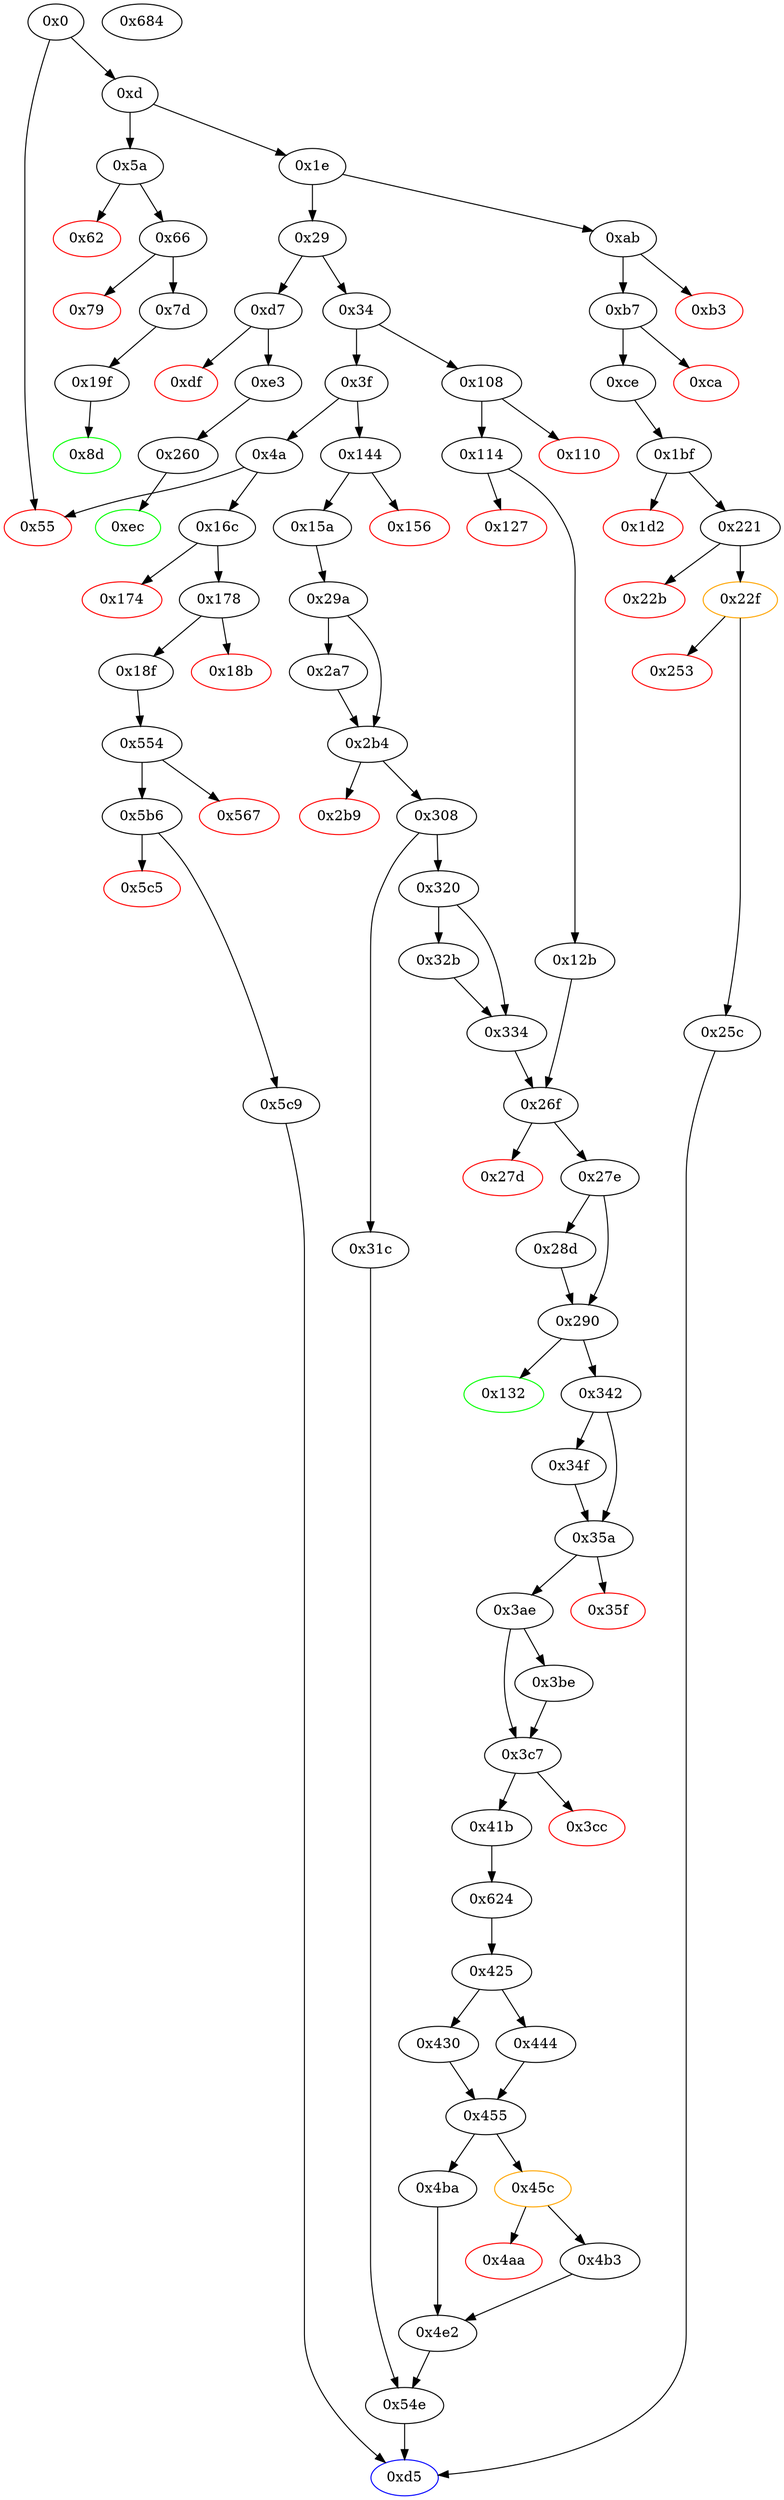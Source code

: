 strict digraph "" {
"0xce" [fillcolor=white, id="0xce", style=filled, tooltip="Block 0xce\n[0xce:0xd4]\n---\nPredecessors: [0xb7]\nSuccessors: [0x1bf]\n---\n0xce JUMPDEST\n0xcf POP\n0xd0 CALLDATALOAD\n0xd1 PUSH2 0x1bf\n0xd4 JUMP\n---\n0xce: JUMPDEST \n0xd0: V72 = CALLDATALOAD 0x4\n0xd1: V73 = 0x1bf\n0xd4: JUMP 0x1bf\n---\nEntry stack: [V9, 0xd5, 0x4, V66]\nStack pops: 2\nStack additions: [V72]\nExit stack: [V9, 0xd5, V72]\n\nDef sites:\nV9: {0xd.0x12}\n0xd5: {0xb7.0xb9}\n0x4: {0xb7.0xbc}\nV66: {0xb7.0xc0}\n"];
"0x3ae" [fillcolor=white, id="0x3ae", style=filled, tooltip="Block 0x3ae\n[0x3ae:0x3bd]\n---\nPredecessors: [0x35a]\nSuccessors: [0x3be, 0x3c7]\n---\n0x3ae JUMPDEST\n0x3af PUSH1 0x1\n0x3b1 DUP3\n0x3b2 PUSH2 0xffff\n0x3b5 AND\n0x3b6 LT\n0x3b7 ISZERO\n0x3b8 DUP1\n0x3b9 ISZERO\n0x3ba PUSH2 0x3c7\n0x3bd JUMPI\n---\n0x3ae: JUMPDEST \n0x3af: V329 = 0x1\n0x3b2: V330 = 0xffff\n0x3b5: V331 = AND 0xffff S1\n0x3b6: V332 = LT V331 0x1\n0x3b7: V333 = ISZERO V332\n0x3b9: V334 = ISZERO V333\n0x3ba: V335 = 0x3c7\n0x3bd: JUMPI 0x3c7 V334\n---\nEntry stack: [V9, 0xd5, V124, V129, V237, V236, S1, V235]\nStack pops: 2\nStack additions: [S1, S0, V333]\nExit stack: [V9, 0xd5, V124, V129, V237, V236, S1, V235, V333]\n\nDef sites:\nV9: {0xd.0x12}\n0xd5: {0x144.0x145}\nV124: {0x15a.0x160}\nV129: {0x15a.0x167}\nV237: {0x29a.0x29d}\nV236: {0x29a.0x29b}\nS1: {0x320.0x324, 0x32b.0x331}\nV235: {0x290.0x294}\n"];
"0x4aa" [color=red, fillcolor=white, id="0x4aa", style=filled, tooltip="Block 0x4aa\n[0x4aa:0x4b2]\n---\nPredecessors: [0x45c]\nSuccessors: []\n---\n0x4aa RETURNDATASIZE\n0x4ab PUSH1 0x0\n0x4ad DUP1\n0x4ae RETURNDATACOPY\n0x4af RETURNDATASIZE\n0x4b0 PUSH1 0x0\n0x4b2 REVERT\n---\n0x4aa: V408 = RETURNDATASIZE\n0x4ab: V409 = 0x0\n0x4ae: RETURNDATACOPY 0x0 0x0 V408\n0x4af: V410 = RETURNDATASIZE\n0x4b0: V411 = 0x0\n0x4b2: REVERT 0x0 V410\n---\nEntry stack: [V9, 0xd5, V124, V129, V237, V236, S5, S4, V548, S2, V398, V405]\nStack pops: 0\nStack additions: []\nExit stack: [V9, 0xd5, V124, V129, V237, V236, S5, S4, V548, S2, V398, V405]\n\nDef sites:\nV9: {0xd.0x12}\n0xd5: {0x144.0x145}\nV124: {0x15a.0x160}\nV129: {0x15a.0x167}\nV237: {0x29a.0x29d}\nV236: {0x29a.0x29b}\nS5: {0x320.0x324, 0x32b.0x331}\nS4: {0x290_0x27e_0x12b.0x294, 0x290_0x28d_0x27e_0x334.0x294, 0x290_0x27e_0x334.0x294, 0x290_0x28d_0x27e_0x12b.0x294}\nV548: {0x624.0x681}\nS2: {0x430.0x43d, 0x444.0x452}\nV398: {0x45c.0x482}\nV405: {0x45c.0x4a3}\n"];
"0x260" [fillcolor=white, id="0x260", style=filled, tooltip="Block 0x260\n[0x260:0x26e]\n---\nPredecessors: [0xe3]\nSuccessors: [0xec]\n---\n0x260 JUMPDEST\n0x261 PUSH1 0x0\n0x263 SLOAD\n0x264 PUSH1 0x1\n0x266 PUSH1 0x1\n0x268 PUSH1 0xa0\n0x26a SHL\n0x26b SUB\n0x26c AND\n0x26d DUP2\n0x26e JUMP\n---\n0x260: JUMPDEST \n0x261: V215 = 0x0\n0x263: V216 = S[0x0]\n0x264: V217 = 0x1\n0x266: V218 = 0x1\n0x268: V219 = 0xa0\n0x26a: V220 = SHL 0xa0 0x1\n0x26b: V221 = SUB 0x10000000000000000000000000000000000000000 0x1\n0x26c: V222 = AND 0xffffffffffffffffffffffffffffffffffffffff V216\n0x26e: JUMP 0xec\n---\nEntry stack: [V9, 0xec]\nStack pops: 1\nStack additions: [S0, V222]\nExit stack: [V9, 0xec, V222]\n\nDef sites:\nV9: {0xd.0x12}\n0xec: {0xe3.0xe5}\n"];
"0x28d" [fillcolor=white, id="0x28d", style=filled, tooltip="Block 0x28d\n[0x28d:0x28f]\n---\nPredecessors: [0x27e]\nSuccessors: [0x290]\n---\n0x28d PUSH1 0xa\n0x28f ADD\n---\n0x28d: V232 = 0xa\n0x28f: V233 = ADD 0xa V226\n---\nEntry stack: [V9, 0xd5, V124, V129, V237, V236, S5, S4, {0x132, 0x342}, S2, 0x0, V226]\nStack pops: 1\nStack additions: [V233]\nExit stack: [V9, 0xd5, V124, V129, V237, V236, S5, S4, {0x132, 0x342}, S2, 0x0, V233]\n\nDef sites:\nV9: {0xd.0x12}\n0xd5: {0x144.0x145}\nV124: {0x15a.0x160}\nV129: {0x15a.0x167}\nV237: {0x29a.0x29d}\nV236: {0x29a.0x29b}\nS5: {0x320.0x324, 0x32b.0x331}\nS4: {0xd.0x12, 0x334.0x335}\n{0x132, 0x342}: {0x334.0x337, 0x114.0x116}\nS2: {0x12b.0x12d, 0x334.0x33d}\n0x0: {0x26f.0x270}\nV226: {0x27e.0x27f}\n"];
"0x3f" [fillcolor=white, id="0x3f", style=filled, tooltip="Block 0x3f\n[0x3f:0x49]\n---\nPredecessors: [0x34]\nSuccessors: [0x4a, 0x144]\n---\n0x3f DUP1\n0x40 PUSH4 0xe08b36be\n0x45 EQ\n0x46 PUSH2 0x144\n0x49 JUMPI\n---\n0x40: V22 = 0xe08b36be\n0x45: V23 = EQ 0xe08b36be V9\n0x46: V24 = 0x144\n0x49: JUMPI 0x144 V23\n---\nEntry stack: [V9]\nStack pops: 1\nStack additions: [S0]\nExit stack: [V9]\n\nDef sites:\nV9: {0xd.0x12}\n"];
"0x430" [fillcolor=white, id="0x430", style=filled, tooltip="Block 0x430\n[0x430:0x443]\n---\nPredecessors: [0x425]\nSuccessors: [0x455]\n---\n0x430 DUP4\n0x431 PUSH1 0xa\n0x433 MUL\n0x434 PUSH2 0xffff\n0x437 AND\n0x438 DUP3\n0x439 PUSH2 0xffff\n0x43c AND\n0x43d GT\n0x43e SWAP1\n0x43f POP\n0x440 PUSH2 0x455\n0x443 JUMP\n---\n0x431: V367 = 0xa\n0x433: V368 = MUL 0xa S3\n0x434: V369 = 0xffff\n0x437: V370 = AND 0xffff V368\n0x439: V371 = 0xffff\n0x43c: V372 = AND 0xffff V548\n0x43d: V373 = GT V372 V370\n0x440: V374 = 0x455\n0x443: JUMP 0x455\n---\nEntry stack: [V9, 0xd5, V124, V129, V237, V236, S3, S2, V548, 0x0]\nStack pops: 4\nStack additions: [S3, S2, S1, V373]\nExit stack: [V9, 0xd5, V124, V129, V237, V236, S3, S2, V548, V373]\n\nDef sites:\nV9: {0xd.0x12}\n0xd5: {0x144.0x145}\nV124: {0x15a.0x160}\nV129: {0x15a.0x167}\nV237: {0x29a.0x29d}\nV236: {0x29a.0x29b}\nS3: {0x320.0x324, 0x32b.0x331}\nS2: {0x290_0x27e_0x334.0x294, 0x290_0x28d_0x27e_0x334.0x294, 0x290_0x27e_0x12b.0x294, 0x290_0x28d_0x27e_0x12b.0x294}\nV548: {0x624.0x681}\n0x0: {0x425.0x428}\n"];
"0xdf" [color=red, fillcolor=white, id="0xdf", style=filled, tooltip="Block 0xdf\n[0xdf:0xe2]\n---\nPredecessors: [0xd7]\nSuccessors: []\n---\n0xdf PUSH1 0x0\n0xe1 DUP1\n0xe2 REVERT\n---\n0xdf: V77 = 0x0\n0xe2: REVERT 0x0 0x0\n---\nEntry stack: [V9, V74]\nStack pops: 0\nStack additions: []\nExit stack: [V9, V74]\n\nDef sites:\nV9: {0xd.0x12}\nV74: {0xd7.0xd8}\n"];
"0x22b" [color=red, fillcolor=white, id="0x22b", style=filled, tooltip="Block 0x22b\n[0x22b:0x22e]\n---\nPredecessors: [0x221]\nSuccessors: []\n---\n0x22b PUSH1 0x0\n0x22d DUP1\n0x22e REVERT\n---\n0x22b: V199 = 0x0\n0x22e: REVERT 0x0 0x0\n---\nEntry stack: [V9, 0xd5, V72]\nStack pops: 0\nStack additions: []\nExit stack: [V9, 0xd5, V72]\n\nDef sites:\nV9: {0xd.0x12}\n0xd5: {0xb7.0xb9}\nV72: {0xce.0xd0}\n"];
"0xd7" [fillcolor=white, id="0xd7", style=filled, tooltip="Block 0xd7\n[0xd7:0xde]\n---\nPredecessors: [0x29]\nSuccessors: [0xdf, 0xe3]\n---\n0xd7 JUMPDEST\n0xd8 CALLVALUE\n0xd9 DUP1\n0xda ISZERO\n0xdb PUSH2 0xe3\n0xde JUMPI\n---\n0xd7: JUMPDEST \n0xd8: V74 = CALLVALUE\n0xda: V75 = ISZERO V74\n0xdb: V76 = 0xe3\n0xde: JUMPI 0xe3 V75\n---\nEntry stack: [V9]\nStack pops: 0\nStack additions: [V74]\nExit stack: [V9, V74]\n\nDef sites:\nV9: {0xd.0x12}\n"];
"0x132" [color=green, fillcolor=white, id="0x132", style=filled, tooltip="Block 0x132\n[0x132:0x143]\n---\nPredecessors: [0x290]\nSuccessors: []\n---\n0x132 JUMPDEST\n0x133 PUSH1 0x40\n0x135 DUP1\n0x136 MLOAD\n0x137 SWAP2\n0x138 DUP3\n0x139 MSTORE\n0x13a MLOAD\n0x13b SWAP1\n0x13c DUP2\n0x13d SWAP1\n0x13e SUB\n0x13f PUSH1 0x20\n0x141 ADD\n0x142 SWAP1\n0x143 RETURN\n---\n0x132: JUMPDEST \n0x133: V107 = 0x40\n0x136: V108 = M[0x40]\n0x139: M[V108] = V235\n0x13a: V109 = M[0x40]\n0x13e: V110 = SUB V108 V109\n0x13f: V111 = 0x20\n0x141: V112 = ADD 0x20 V110\n0x143: RETURN V109 V112\n---\nEntry stack: [V9, 0xd5, V124, V129, V237, V236, S2, S1, V235]\nStack pops: 1\nStack additions: []\nExit stack: [V9, 0xd5, V124, V129, V237, V236, S2, S1]\n\nDef sites:\nV9: {0xd.0x12}\n0xd5: {0x144.0x145}\nV124: {0x15a.0x160}\nV129: {0x15a.0x167}\nV237: {0x29a.0x29d}\nV236: {0x29a.0x29b}\nS2: {0x320.0x324, 0x32b.0x331}\nS1: {0xd.0x12, 0x334.0x335}\nV235: {0x290.0x294}\n"];
"0x5c5" [color=red, fillcolor=white, id="0x5c5", style=filled, tooltip="Block 0x5c5\n[0x5c5:0x5c8]\n---\nPredecessors: [0x5b6]\nSuccessors: []\n---\n0x5c5 PUSH1 0x0\n0x5c7 DUP1\n0x5c8 REVERT\n---\n0x5c5: V489 = 0x0\n0x5c8: REVERT 0x0 0x0\n---\nEntry stack: [V9, 0xd5, V150]\nStack pops: 0\nStack additions: []\nExit stack: [V9, 0xd5, V150]\n\nDef sites:\nV9: {0xd.0x12}\n0xd5: {0x178.0x17a}\nV150: {0x18f.0x19a}\n"];
"0x2a7" [fillcolor=white, id="0x2a7", style=filled, tooltip="Block 0x2a7\n[0x2a7:0x2b3]\n---\nPredecessors: [0x29a]\nSuccessors: [0x2b4]\n---\n0x2a7 POP\n0x2a8 ORIGIN\n0x2a9 PUSH1 0x1\n0x2ab PUSH1 0x1\n0x2ad PUSH1 0xa0\n0x2af SHL\n0x2b0 SUB\n0x2b1 DUP3\n0x2b2 AND\n0x2b3 EQ\n---\n0x2a8: V241 = ORIGIN\n0x2a9: V242 = 0x1\n0x2ab: V243 = 0x1\n0x2ad: V244 = 0xa0\n0x2af: V245 = SHL 0xa0 0x1\n0x2b0: V246 = SUB 0x10000000000000000000000000000000000000000 0x1\n0x2b2: V247 = AND V236 0xffffffffffffffffffffffffffffffffffffffff\n0x2b3: V248 = EQ V247 V241\n---\nEntry stack: [V9, 0xd5, V124, V129, V237, V236, V238]\nStack pops: 2\nStack additions: [S1, V248]\nExit stack: [V9, 0xd5, V124, V129, V237, V236, V248]\n\nDef sites:\nV9: {0xd.0x12}\n0xd5: {0x144.0x145}\nV124: {0x15a.0x160}\nV129: {0x15a.0x167}\nV237: {0x29a.0x29d}\nV236: {0x29a.0x29b}\nV238: {0x29a.0x2a0}\n"];
"0x2b9" [color=red, fillcolor=white, id="0x2b9", style=filled, tooltip="Block 0x2b9\n[0x2b9:0x307]\n---\nPredecessors: [0x2b4]\nSuccessors: []\n---\n0x2b9 PUSH1 0x40\n0x2bb DUP1\n0x2bc MLOAD\n0x2bd PUSH1 0x1\n0x2bf PUSH1 0xe5\n0x2c1 SHL\n0x2c2 PUSH3 0x461bcd\n0x2c6 MUL\n0x2c7 DUP2\n0x2c8 MSTORE\n0x2c9 PUSH1 0x20\n0x2cb PUSH1 0x4\n0x2cd DUP3\n0x2ce ADD\n0x2cf MSTORE\n0x2d0 PUSH1 0x12\n0x2d2 PUSH1 0x24\n0x2d4 DUP3\n0x2d5 ADD\n0x2d6 MSTORE\n0x2d7 PUSH32 0x43616c6c656420627920636f6e74726163740000000000000000000000000000\n0x2f8 PUSH1 0x44\n0x2fa DUP3\n0x2fb ADD\n0x2fc MSTORE\n0x2fd SWAP1\n0x2fe MLOAD\n0x2ff SWAP1\n0x300 DUP2\n0x301 SWAP1\n0x302 SUB\n0x303 PUSH1 0x64\n0x305 ADD\n0x306 SWAP1\n0x307 REVERT\n---\n0x2b9: V250 = 0x40\n0x2bc: V251 = M[0x40]\n0x2bd: V252 = 0x1\n0x2bf: V253 = 0xe5\n0x2c1: V254 = SHL 0xe5 0x1\n0x2c2: V255 = 0x461bcd\n0x2c6: V256 = MUL 0x461bcd 0x2000000000000000000000000000000000000000000000000000000000\n0x2c8: M[V251] = 0x8c379a000000000000000000000000000000000000000000000000000000000\n0x2c9: V257 = 0x20\n0x2cb: V258 = 0x4\n0x2ce: V259 = ADD V251 0x4\n0x2cf: M[V259] = 0x20\n0x2d0: V260 = 0x12\n0x2d2: V261 = 0x24\n0x2d5: V262 = ADD V251 0x24\n0x2d6: M[V262] = 0x12\n0x2d7: V263 = 0x43616c6c656420627920636f6e74726163740000000000000000000000000000\n0x2f8: V264 = 0x44\n0x2fb: V265 = ADD V251 0x44\n0x2fc: M[V265] = 0x43616c6c656420627920636f6e74726163740000000000000000000000000000\n0x2fe: V266 = M[0x40]\n0x302: V267 = SUB V251 V266\n0x303: V268 = 0x64\n0x305: V269 = ADD 0x64 V267\n0x307: REVERT V266 V269\n---\nEntry stack: [V9, 0xd5, V124, V129, V237, V236]\nStack pops: 0\nStack additions: []\nExit stack: [V9, 0xd5, V124, V129, V237, V236]\n\nDef sites:\nV9: {0xd.0x12}\n0xd5: {0x144.0x145}\nV124: {0x15a.0x160}\nV129: {0x15a.0x167}\nV237: {0x29a.0x29d}\nV236: {0x29a.0x29b}\n"];
"0x29" [fillcolor=white, id="0x29", style=filled, tooltip="Block 0x29\n[0x29:0x33]\n---\nPredecessors: [0x1e]\nSuccessors: [0x34, 0xd7]\n---\n0x29 DUP1\n0x2a PUSH4 0x8da5cb5b\n0x2f EQ\n0x30 PUSH2 0xd7\n0x33 JUMPI\n---\n0x2a: V16 = 0x8da5cb5b\n0x2f: V17 = EQ 0x8da5cb5b V9\n0x30: V18 = 0xd7\n0x33: JUMPI 0xd7 V17\n---\nEntry stack: [V9]\nStack pops: 1\nStack additions: [S0]\nExit stack: [V9]\n\nDef sites:\nV9: {0xd.0x12}\n"];
"0x27d" [color=red, fillcolor=white, id="0x27d", style=filled, tooltip="Block 0x27d\n[0x27d:0x27d]\n---\nPredecessors: [0x26f]\nSuccessors: []\n---\n0x27d INVALID\n---\n0x27d: INVALID \n---\nEntry stack: [V9, 0xd5, V124, V129, V237, V236, S7, S6, {0x132, 0x342}, S4, 0x0, 0x0, S1, 0x970fe0]\nStack pops: 0\nStack additions: []\nExit stack: [V9, 0xd5, V124, V129, V237, V236, S7, S6, {0x132, 0x342}, S4, 0x0, 0x0, S1, 0x970fe0]\n\nDef sites:\nV9: {0xd.0x12}\n0xd5: {0x144.0x145}\nV124: {0x15a.0x160}\nV129: {0x15a.0x167}\nV237: {0x29a.0x29d}\nV236: {0x29a.0x29b}\nS7: {0x320.0x324, 0x32b.0x331}\nS6: {0xd.0x12, 0x334.0x335}\n{0x132, 0x342}: {0x334.0x337, 0x114.0x116}\nS4: {0x12b.0x12d, 0x334.0x33d}\n0x0: {0x26f.0x270}\n0x0: {0x26f.0x270}\nS1: {0x12b.0x12d, 0x334.0x33d}\n0x970fe0: {0x26f.0x274}\n"];
"0x114" [fillcolor=white, id="0x114", style=filled, tooltip="Block 0x114\n[0x114:0x126]\n---\nPredecessors: [0x108]\nSuccessors: [0x127, 0x12b]\n---\n0x114 JUMPDEST\n0x115 POP\n0x116 PUSH2 0x132\n0x119 PUSH1 0x4\n0x11b DUP1\n0x11c CALLDATASIZE\n0x11d SUB\n0x11e PUSH1 0x20\n0x120 DUP2\n0x121 LT\n0x122 ISZERO\n0x123 PUSH2 0x12b\n0x126 JUMPI\n---\n0x114: JUMPDEST \n0x116: V96 = 0x132\n0x119: V97 = 0x4\n0x11c: V98 = CALLDATASIZE\n0x11d: V99 = SUB V98 0x4\n0x11e: V100 = 0x20\n0x121: V101 = LT V99 0x20\n0x122: V102 = ISZERO V101\n0x123: V103 = 0x12b\n0x126: JUMPI 0x12b V102\n---\nEntry stack: [V9, V92]\nStack pops: 1\nStack additions: [0x132, 0x4, V99]\nExit stack: [V9, 0x132, 0x4, V99]\n\nDef sites:\nV9: {0xd.0x12}\nV92: {0x108.0x109}\n"];
"0x16c" [fillcolor=white, id="0x16c", style=filled, tooltip="Block 0x16c\n[0x16c:0x173]\n---\nPredecessors: [0x4a]\nSuccessors: [0x174, 0x178]\n---\n0x16c JUMPDEST\n0x16d CALLVALUE\n0x16e DUP1\n0x16f ISZERO\n0x170 PUSH2 0x178\n0x173 JUMPI\n---\n0x16c: JUMPDEST \n0x16d: V131 = CALLVALUE\n0x16f: V132 = ISZERO V131\n0x170: V133 = 0x178\n0x173: JUMPI 0x178 V132\n---\nEntry stack: [V9]\nStack pops: 0\nStack additions: [V131]\nExit stack: [V9, V131]\n\nDef sites:\nV9: {0xd.0x12}\n"];
"0x4ba" [fillcolor=white, id="0x4ba", style=filled, tooltip="Block 0x4ba\n[0x4ba:0x4e1]\n---\nPredecessors: [0x455]\nSuccessors: [0x4e2]\n---\n0x4ba JUMPDEST\n0x4bb CALLER\n0x4bc PUSH1 0x0\n0x4be SWAP1\n0x4bf DUP2\n0x4c0 MSTORE\n0x4c1 PUSH1 0x1\n0x4c3 PUSH1 0x20\n0x4c5 DUP2\n0x4c6 SWAP1\n0x4c7 MSTORE\n0x4c8 PUSH1 0x40\n0x4ca SWAP1\n0x4cb SWAP2\n0x4cc SHA3\n0x4cd DUP1\n0x4ce DUP3\n0x4cf ADD\n0x4d0 DUP1\n0x4d1 SLOAD\n0x4d2 SWAP1\n0x4d3 SWAP3\n0x4d4 ADD\n0x4d5 SWAP1\n0x4d6 SWAP2\n0x4d7 SSTORE\n0x4d8 PUSH1 0x2\n0x4da ADD\n0x4db DUP1\n0x4dc SLOAD\n0x4dd CALLVALUE\n0x4de SWAP1\n0x4df SUB\n0x4e0 SWAP1\n0x4e1 SSTORE\n---\n0x4ba: JUMPDEST \n0x4bb: V413 = CALLER\n0x4bc: V414 = 0x0\n0x4c0: M[0x0] = V413\n0x4c1: V415 = 0x1\n0x4c3: V416 = 0x20\n0x4c7: M[0x20] = 0x1\n0x4c8: V417 = 0x40\n0x4cc: V418 = SHA3 0x0 0x40\n0x4cf: V419 = ADD 0x1 V418\n0x4d1: V420 = S[V419]\n0x4d4: V421 = ADD 0x1 V420\n0x4d7: S[V419] = V421\n0x4d8: V422 = 0x2\n0x4da: V423 = ADD 0x2 V418\n0x4dc: V424 = S[V423]\n0x4dd: V425 = CALLVALUE\n0x4df: V426 = SUB V424 V425\n0x4e1: S[V423] = V426\n---\nEntry stack: [V9, 0xd5, V124, V129, V237, V236, S3, S2, V548, S0]\nStack pops: 0\nStack additions: []\nExit stack: [V9, 0xd5, V124, V129, V237, V236, S3, S2, V548, S0]\n\nDef sites:\nV9: {0xd.0x12}\n0xd5: {0x144.0x145}\nV124: {0x15a.0x160}\nV129: {0x15a.0x167}\nV237: {0x29a.0x29d}\nV236: {0x29a.0x29b}\nS3: {0x320.0x324, 0x32b.0x331}\nS2: {0x290_0x27e_0x12b.0x294, 0x290_0x28d_0x27e_0x334.0x294, 0x290_0x27e_0x334.0x294, 0x290_0x28d_0x27e_0x12b.0x294}\nV548: {0x624.0x681}\nS0: {0x430.0x43d, 0x444.0x452}\n"];
"0x425" [fillcolor=white, id="0x425", style=filled, tooltip="Block 0x425\n[0x425:0x42f]\n---\nPredecessors: [0x624]\nSuccessors: [0x430, 0x444]\n---\n0x425 JUMPDEST\n0x426 SWAP1\n0x427 POP\n0x428 PUSH1 0x0\n0x42a DUP7\n0x42b ISZERO\n0x42c PUSH2 0x444\n0x42f JUMPI\n---\n0x425: JUMPDEST \n0x428: V364 = 0x0\n0x42b: V365 = ISZERO V129\n0x42c: V366 = 0x444\n0x42f: JUMPI 0x444 V365\n---\nEntry stack: [V9, 0xd5, V124, V129, V237, V236, S3, S2, 0x0, V548]\nStack pops: 7\nStack additions: [S6, S5, S4, S3, S2, S0, 0x0]\nExit stack: [V9, 0xd5, V124, V129, V237, V236, S3, S2, V548, 0x0]\n\nDef sites:\nV9: {0xd.0x12}\n0xd5: {0x144.0x145}\nV124: {0x15a.0x160}\nV129: {0x15a.0x167}\nV237: {0x29a.0x29d}\nV236: {0x29a.0x29b}\nS3: {0x320.0x324, 0x32b.0x331}\nS2: {0x290_0x27e_0x334.0x294, 0x290_0x28d_0x27e_0x334.0x294, 0x290_0x27e_0x12b.0x294, 0x290_0x28d_0x27e_0x12b.0x294}\n0x0: {0x41b.0x41c}\nV548: {0x624.0x681}\n"];
"0x79" [color=red, fillcolor=white, id="0x79", style=filled, tooltip="Block 0x79\n[0x79:0x7c]\n---\nPredecessors: [0x66]\nSuccessors: []\n---\n0x79 PUSH1 0x0\n0x7b DUP1\n0x7c REVERT\n---\n0x79: V41 = 0x0\n0x7c: REVERT 0x0 0x0\n---\nEntry stack: [V9, 0x8d, 0x4, V36]\nStack pops: 0\nStack additions: []\nExit stack: [V9, 0x8d, 0x4, V36]\n\nDef sites:\nV9: {0xd.0x12}\n0x8d: {0x66.0x68}\n0x4: {0x66.0x6b}\nV36: {0x66.0x6f}\n"];
"0x5b6" [fillcolor=white, id="0x5b6", style=filled, tooltip="Block 0x5b6\n[0x5b6:0x5c4]\n---\nPredecessors: [0x554]\nSuccessors: [0x5c5, 0x5c9]\n---\n0x5b6 JUMPDEST\n0x5b7 PUSH1 0x1\n0x5b9 PUSH1 0x1\n0x5bb PUSH1 0xa0\n0x5bd SHL\n0x5be SUB\n0x5bf DUP2\n0x5c0 AND\n0x5c1 PUSH2 0x5c9\n0x5c4 JUMPI\n---\n0x5b6: JUMPDEST \n0x5b7: V482 = 0x1\n0x5b9: V483 = 0x1\n0x5bb: V484 = 0xa0\n0x5bd: V485 = SHL 0xa0 0x1\n0x5be: V486 = SUB 0x10000000000000000000000000000000000000000 0x1\n0x5c0: V487 = AND V150 0xffffffffffffffffffffffffffffffffffffffff\n0x5c1: V488 = 0x5c9\n0x5c4: JUMPI 0x5c9 V487\n---\nEntry stack: [V9, 0xd5, V150]\nStack pops: 1\nStack additions: [S0]\nExit stack: [V9, 0xd5, V150]\n\nDef sites:\nV9: {0xd.0x12}\n0xd5: {0x178.0x17a}\nV150: {0x18f.0x19a}\n"];
"0x34" [fillcolor=white, id="0x34", style=filled, tooltip="Block 0x34\n[0x34:0x3e]\n---\nPredecessors: [0x29]\nSuccessors: [0x3f, 0x108]\n---\n0x34 DUP1\n0x35 PUSH4 0xadf8252d\n0x3a EQ\n0x3b PUSH2 0x108\n0x3e JUMPI\n---\n0x35: V19 = 0xadf8252d\n0x3a: V20 = EQ 0xadf8252d V9\n0x3b: V21 = 0x108\n0x3e: JUMPI 0x108 V20\n---\nEntry stack: [V9]\nStack pops: 1\nStack additions: [S0]\nExit stack: [V9]\n\nDef sites:\nV9: {0xd.0x12}\n"];
"0x0" [fillcolor=white, id="0x0", style=filled, tooltip="Block 0x0\n[0x0:0xc]\n---\nPredecessors: []\nSuccessors: [0xd, 0x55]\n---\n0x0 PUSH1 0x80\n0x2 PUSH1 0x40\n0x4 MSTORE\n0x5 PUSH1 0x4\n0x7 CALLDATASIZE\n0x8 LT\n0x9 PUSH2 0x55\n0xc JUMPI\n---\n0x0: V0 = 0x80\n0x2: V1 = 0x40\n0x4: M[0x40] = 0x80\n0x5: V2 = 0x4\n0x7: V3 = CALLDATASIZE\n0x8: V4 = LT V3 0x4\n0x9: V5 = 0x55\n0xc: JUMPI 0x55 V4\n---\nEntry stack: []\nStack pops: 0\nStack additions: []\nExit stack: []\n\nDef sites:\n"];
"0x174" [color=red, fillcolor=white, id="0x174", style=filled, tooltip="Block 0x174\n[0x174:0x177]\n---\nPredecessors: [0x16c]\nSuccessors: []\n---\n0x174 PUSH1 0x0\n0x176 DUP1\n0x177 REVERT\n---\n0x174: V134 = 0x0\n0x177: REVERT 0x0 0x0\n---\nEntry stack: [V9, V131]\nStack pops: 0\nStack additions: []\nExit stack: [V9, V131]\n\nDef sites:\nV9: {0xd.0x12}\nV131: {0x16c.0x16d}\n"];
"0x253" [color=red, fillcolor=white, id="0x253", style=filled, tooltip="Block 0x253\n[0x253:0x25b]\n---\nPredecessors: [0x22f]\nSuccessors: []\n---\n0x253 RETURNDATASIZE\n0x254 PUSH1 0x0\n0x256 DUP1\n0x257 RETURNDATACOPY\n0x258 RETURNDATASIZE\n0x259 PUSH1 0x0\n0x25b REVERT\n---\n0x253: V211 = RETURNDATASIZE\n0x254: V212 = 0x0\n0x257: RETURNDATACOPY 0x0 0x0 V211\n0x258: V213 = RETURNDATASIZE\n0x259: V214 = 0x0\n0x25b: REVERT 0x0 V213\n---\nEntry stack: [V9, 0xd5, V72, V208]\nStack pops: 0\nStack additions: []\nExit stack: [V9, 0xd5, V72, V208]\n\nDef sites:\nV9: {0xd.0x12}\n0xd5: {0xb7.0xb9}\nV72: {0xce.0xd0}\nV208: {0x22f.0x24c}\n"];
"0x178" [fillcolor=white, id="0x178", style=filled, tooltip="Block 0x178\n[0x178:0x18a]\n---\nPredecessors: [0x16c]\nSuccessors: [0x18b, 0x18f]\n---\n0x178 JUMPDEST\n0x179 POP\n0x17a PUSH2 0xd5\n0x17d PUSH1 0x4\n0x17f DUP1\n0x180 CALLDATASIZE\n0x181 SUB\n0x182 PUSH1 0x20\n0x184 DUP2\n0x185 LT\n0x186 ISZERO\n0x187 PUSH2 0x18f\n0x18a JUMPI\n---\n0x178: JUMPDEST \n0x17a: V135 = 0xd5\n0x17d: V136 = 0x4\n0x180: V137 = CALLDATASIZE\n0x181: V138 = SUB V137 0x4\n0x182: V139 = 0x20\n0x185: V140 = LT V138 0x20\n0x186: V141 = ISZERO V140\n0x187: V142 = 0x18f\n0x18a: JUMPI 0x18f V141\n---\nEntry stack: [V9, V131]\nStack pops: 1\nStack additions: [0xd5, 0x4, V138]\nExit stack: [V9, 0xd5, 0x4, V138]\n\nDef sites:\nV9: {0xd.0x12}\nV131: {0x16c.0x16d}\n"];
"0x31c" [fillcolor=white, id="0x31c", style=filled, tooltip="Block 0x31c\n[0x31c:0x31f]\n---\nPredecessors: [0x308]\nSuccessors: [0x54e]\n---\n0x31c PUSH2 0x54e\n0x31f JUMP\n---\n0x31c: V282 = 0x54e\n0x31f: JUMP 0x54e\n---\nEntry stack: [V9, 0xd5, V124, V129, V237, V236]\nStack pops: 0\nStack additions: []\nExit stack: [V9, 0xd5, V124, V129, V237, V236]\n\nDef sites:\nV9: {0xd.0x12}\n0xd5: {0x144.0x145}\nV124: {0x15a.0x160}\nV129: {0x15a.0x167}\nV237: {0x29a.0x29d}\nV236: {0x29a.0x29b}\n"];
"0x34f" [fillcolor=white, id="0x34f", style=filled, tooltip="Block 0x34f\n[0x34f:0x359]\n---\nPredecessors: [0x342]\nSuccessors: [0x35a]\n---\n0x34f POP\n0x350 PUSH2 0x2710\n0x353 CALLVALUE\n0x354 DUP3\n0x355 MUL\n0x356 DIV\n0x357 ADDRESS\n0x358 BALANCE\n0x359 GT\n---\n0x350: V301 = 0x2710\n0x353: V302 = CALLVALUE\n0x355: V303 = MUL V235 V302\n0x356: V304 = DIV V303 0x2710\n0x357: V305 = ADDRESS\n0x358: V306 = BALANCE V305\n0x359: V307 = GT V306 V304\n---\nEntry stack: [V9, 0xd5, V124, V129, V237, V236, S2, V235, V298]\nStack pops: 2\nStack additions: [S1, V307]\nExit stack: [V9, 0xd5, V124, V129, V237, V236, S2, V235, V307]\n\nDef sites:\nV9: {0xd.0x12}\n0xd5: {0x144.0x145}\nV124: {0x15a.0x160}\nV129: {0x15a.0x167}\nV237: {0x29a.0x29d}\nV236: {0x29a.0x29b}\nS2: {0x320.0x324, 0x32b.0x331}\nV235: {0x290.0x294}\nV298: {0x342.0x348}\n"];
"0x18f" [fillcolor=white, id="0x18f", style=filled, tooltip="Block 0x18f\n[0x18f:0x19e]\n---\nPredecessors: [0x178]\nSuccessors: [0x554]\n---\n0x18f JUMPDEST\n0x190 POP\n0x191 CALLDATALOAD\n0x192 PUSH1 0x1\n0x194 PUSH1 0x1\n0x196 PUSH1 0xa0\n0x198 SHL\n0x199 SUB\n0x19a AND\n0x19b PUSH2 0x554\n0x19e JUMP\n---\n0x18f: JUMPDEST \n0x191: V144 = CALLDATALOAD 0x4\n0x192: V145 = 0x1\n0x194: V146 = 0x1\n0x196: V147 = 0xa0\n0x198: V148 = SHL 0xa0 0x1\n0x199: V149 = SUB 0x10000000000000000000000000000000000000000 0x1\n0x19a: V150 = AND 0xffffffffffffffffffffffffffffffffffffffff V144\n0x19b: V151 = 0x554\n0x19e: JUMP 0x554\n---\nEntry stack: [V9, 0xd5, 0x4, V138]\nStack pops: 2\nStack additions: [V150]\nExit stack: [V9, 0xd5, V150]\n\nDef sites:\nV9: {0xd.0x12}\n0xd5: {0x178.0x17a}\n0x4: {0x178.0x17d}\nV138: {0x178.0x181}\n"];
"0x22f" [color=orange, fillcolor=white, id="0x22f", style=filled, tooltip="Block 0x22f\n[0x22f:0x252]\n---\nPredecessors: [0x221]\nSuccessors: [0x253, 0x25c]\n---\n0x22f JUMPDEST\n0x230 PUSH1 0x40\n0x232 MLOAD\n0x233 CALLER\n0x234 SWAP1\n0x235 DUP3\n0x236 ISZERO\n0x237 PUSH2 0x8fc\n0x23a MUL\n0x23b SWAP1\n0x23c DUP4\n0x23d SWAP1\n0x23e PUSH1 0x0\n0x240 DUP2\n0x241 DUP2\n0x242 DUP2\n0x243 DUP6\n0x244 DUP9\n0x245 DUP9\n0x246 CALL\n0x247 SWAP4\n0x248 POP\n0x249 POP\n0x24a POP\n0x24b POP\n0x24c ISZERO\n0x24d DUP1\n0x24e ISZERO\n0x24f PUSH2 0x25c\n0x252 JUMPI\n---\n0x22f: JUMPDEST \n0x230: V200 = 0x40\n0x232: V201 = M[0x40]\n0x233: V202 = CALLER\n0x236: V203 = ISZERO V72\n0x237: V204 = 0x8fc\n0x23a: V205 = MUL 0x8fc V203\n0x23e: V206 = 0x0\n0x246: V207 = CALL V205 V202 V72 V201 0x0 V201 0x0\n0x24c: V208 = ISZERO V207\n0x24e: V209 = ISZERO V208\n0x24f: V210 = 0x25c\n0x252: JUMPI 0x25c V209\n---\nEntry stack: [V9, 0xd5, V72]\nStack pops: 1\nStack additions: [S0, V208]\nExit stack: [V9, 0xd5, V72, V208]\n\nDef sites:\nV9: {0xd.0x12}\n0xd5: {0xb7.0xb9}\nV72: {0xce.0xd0}\n"];
"0x18b" [color=red, fillcolor=white, id="0x18b", style=filled, tooltip="Block 0x18b\n[0x18b:0x18e]\n---\nPredecessors: [0x178]\nSuccessors: []\n---\n0x18b PUSH1 0x0\n0x18d DUP1\n0x18e REVERT\n---\n0x18b: V143 = 0x0\n0x18e: REVERT 0x0 0x0\n---\nEntry stack: [V9, 0xd5, 0x4, V138]\nStack pops: 0\nStack additions: []\nExit stack: [V9, 0xd5, 0x4, V138]\n\nDef sites:\nV9: {0xd.0x12}\n0xd5: {0x178.0x17a}\n0x4: {0x178.0x17d}\nV138: {0x178.0x181}\n"];
"0x26f" [fillcolor=white, id="0x26f", style=filled, tooltip="Block 0x26f\n[0x26f:0x27c]\n---\nPredecessors: [0x12b, 0x334]\nSuccessors: [0x27d, 0x27e]\n---\n0x26f JUMPDEST\n0x270 PUSH1 0x0\n0x272 DUP1\n0x273 DUP3\n0x274 PUSH3 0x970fe0\n0x278 DUP2\n0x279 PUSH2 0x27e\n0x27c JUMPI\n---\n0x26f: JUMPDEST \n0x270: V223 = 0x0\n0x274: V224 = 0x970fe0\n0x279: V225 = 0x27e\n0x27c: JUMPI 0x27e S0\n---\nEntry stack: [V9, 0xd5, V124, V129, V237, V236, S3, S2, {0x132, 0x342}, S0]\nStack pops: 1\nStack additions: [S0, 0x0, 0x0, S0, 0x970fe0]\nExit stack: [V9, 0xd5, V124, V129, V237, V236, S3, S2, {0x132, 0x342}, S0, 0x0, 0x0, S0, 0x970fe0]\n\nDef sites:\nV9: {0xd.0x12}\n0xd5: {0x144.0x145}\nV124: {0x15a.0x160}\nV129: {0x15a.0x167}\nV237: {0x29a.0x29d}\nV236: {0x29a.0x29b}\nS3: {0x320.0x324, 0x32b.0x331}\nS2: {0xd.0x12, 0x334.0x335}\n{0x132, 0x342}: {0x334.0x337, 0x114.0x116}\nS0: {0x12b.0x12d, 0x334.0x33d}\n"];
"0x4a" [fillcolor=white, id="0x4a", style=filled, tooltip="Block 0x4a\n[0x4a:0x54]\n---\nPredecessors: [0x3f]\nSuccessors: [0x55, 0x16c]\n---\n0x4a DUP1\n0x4b PUSH4 0xf2fde38b\n0x50 EQ\n0x51 PUSH2 0x16c\n0x54 JUMPI\n---\n0x4b: V25 = 0xf2fde38b\n0x50: V26 = EQ 0xf2fde38b V9\n0x51: V27 = 0x16c\n0x54: JUMPI 0x16c V26\n---\nEntry stack: [V9]\nStack pops: 1\nStack additions: [S0]\nExit stack: [V9]\n\nDef sites:\nV9: {0xd.0x12}\n"];
"0xe3" [fillcolor=white, id="0xe3", style=filled, tooltip="Block 0xe3\n[0xe3:0xeb]\n---\nPredecessors: [0xd7]\nSuccessors: [0x260]\n---\n0xe3 JUMPDEST\n0xe4 POP\n0xe5 PUSH2 0xec\n0xe8 PUSH2 0x260\n0xeb JUMP\n---\n0xe3: JUMPDEST \n0xe5: V78 = 0xec\n0xe8: V79 = 0x260\n0xeb: JUMP 0x260\n---\nEntry stack: [V9, V74]\nStack pops: 1\nStack additions: [0xec]\nExit stack: [V9, 0xec]\n\nDef sites:\nV9: {0xd.0x12}\nV74: {0xd7.0xd8}\n"];
"0x5c9" [fillcolor=white, id="0x5c9", style=filled, tooltip="Block 0x5c9\n[0x5c9:0x623]\n---\nPredecessors: [0x5b6]\nSuccessors: [0xd5]\n---\n0x5c9 JUMPDEST\n0x5ca PUSH1 0x0\n0x5cc DUP1\n0x5cd SLOAD\n0x5ce PUSH1 0x40\n0x5d0 MLOAD\n0x5d1 PUSH1 0x1\n0x5d3 PUSH1 0x1\n0x5d5 PUSH1 0xa0\n0x5d7 SHL\n0x5d8 SUB\n0x5d9 DUP1\n0x5da DUP6\n0x5db AND\n0x5dc SWAP4\n0x5dd SWAP3\n0x5de AND\n0x5df SWAP2\n0x5e0 PUSH32 0x8be0079c531659141344cd1fd0a4f28419497f9722a3daafe3b4186f6b6457e0\n0x601 SWAP2\n0x602 LOG3\n0x603 PUSH1 0x0\n0x605 DUP1\n0x606 SLOAD\n0x607 PUSH1 0x1\n0x609 PUSH1 0x1\n0x60b PUSH1 0xa0\n0x60d SHL\n0x60e SUB\n0x60f NOT\n0x610 AND\n0x611 PUSH1 0x1\n0x613 PUSH1 0x1\n0x615 PUSH1 0xa0\n0x617 SHL\n0x618 SUB\n0x619 SWAP3\n0x61a SWAP1\n0x61b SWAP3\n0x61c AND\n0x61d SWAP2\n0x61e SWAP1\n0x61f SWAP2\n0x620 OR\n0x621 SWAP1\n0x622 SSTORE\n0x623 JUMP\n---\n0x5c9: JUMPDEST \n0x5ca: V490 = 0x0\n0x5cd: V491 = S[0x0]\n0x5ce: V492 = 0x40\n0x5d0: V493 = M[0x40]\n0x5d1: V494 = 0x1\n0x5d3: V495 = 0x1\n0x5d5: V496 = 0xa0\n0x5d7: V497 = SHL 0xa0 0x1\n0x5d8: V498 = SUB 0x10000000000000000000000000000000000000000 0x1\n0x5db: V499 = AND V150 0xffffffffffffffffffffffffffffffffffffffff\n0x5de: V500 = AND V491 0xffffffffffffffffffffffffffffffffffffffff\n0x5e0: V501 = 0x8be0079c531659141344cd1fd0a4f28419497f9722a3daafe3b4186f6b6457e0\n0x602: LOG V493 0x0 0x8be0079c531659141344cd1fd0a4f28419497f9722a3daafe3b4186f6b6457e0 V500 V499\n0x603: V502 = 0x0\n0x606: V503 = S[0x0]\n0x607: V504 = 0x1\n0x609: V505 = 0x1\n0x60b: V506 = 0xa0\n0x60d: V507 = SHL 0xa0 0x1\n0x60e: V508 = SUB 0x10000000000000000000000000000000000000000 0x1\n0x60f: V509 = NOT 0xffffffffffffffffffffffffffffffffffffffff\n0x610: V510 = AND 0xffffffffffffffffffffffff0000000000000000000000000000000000000000 V503\n0x611: V511 = 0x1\n0x613: V512 = 0x1\n0x615: V513 = 0xa0\n0x617: V514 = SHL 0xa0 0x1\n0x618: V515 = SUB 0x10000000000000000000000000000000000000000 0x1\n0x61c: V516 = AND 0xffffffffffffffffffffffffffffffffffffffff V150\n0x620: V517 = OR V516 V510\n0x622: S[0x0] = V517\n0x623: JUMP 0xd5\n---\nEntry stack: [V9, 0xd5, V150]\nStack pops: 2\nStack additions: []\nExit stack: [V9]\n\nDef sites:\nV9: {0xd.0x12}\n0xd5: {0x178.0x17a}\nV150: {0x18f.0x19a}\n"];
"0xb7" [fillcolor=white, id="0xb7", style=filled, tooltip="Block 0xb7\n[0xb7:0xc9]\n---\nPredecessors: [0xab]\nSuccessors: [0xca, 0xce]\n---\n0xb7 JUMPDEST\n0xb8 POP\n0xb9 PUSH2 0xd5\n0xbc PUSH1 0x4\n0xbe DUP1\n0xbf CALLDATASIZE\n0xc0 SUB\n0xc1 PUSH1 0x20\n0xc3 DUP2\n0xc4 LT\n0xc5 ISZERO\n0xc6 PUSH2 0xce\n0xc9 JUMPI\n---\n0xb7: JUMPDEST \n0xb9: V63 = 0xd5\n0xbc: V64 = 0x4\n0xbf: V65 = CALLDATASIZE\n0xc0: V66 = SUB V65 0x4\n0xc1: V67 = 0x20\n0xc4: V68 = LT V66 0x20\n0xc5: V69 = ISZERO V68\n0xc6: V70 = 0xce\n0xc9: JUMPI 0xce V69\n---\nEntry stack: [V9, V59]\nStack pops: 1\nStack additions: [0xd5, 0x4, V66]\nExit stack: [V9, 0xd5, 0x4, V66]\n\nDef sites:\nV9: {0xd.0x12}\nV59: {0xab.0xac}\n"];
"0x108" [fillcolor=white, id="0x108", style=filled, tooltip="Block 0x108\n[0x108:0x10f]\n---\nPredecessors: [0x34]\nSuccessors: [0x110, 0x114]\n---\n0x108 JUMPDEST\n0x109 CALLVALUE\n0x10a DUP1\n0x10b ISZERO\n0x10c PUSH2 0x114\n0x10f JUMPI\n---\n0x108: JUMPDEST \n0x109: V92 = CALLVALUE\n0x10b: V93 = ISZERO V92\n0x10c: V94 = 0x114\n0x10f: JUMPI 0x114 V93\n---\nEntry stack: [V9]\nStack pops: 0\nStack additions: [V92]\nExit stack: [V9, V92]\n\nDef sites:\nV9: {0xd.0x12}\n"];
"0x110" [color=red, fillcolor=white, id="0x110", style=filled, tooltip="Block 0x110\n[0x110:0x113]\n---\nPredecessors: [0x108]\nSuccessors: []\n---\n0x110 PUSH1 0x0\n0x112 DUP1\n0x113 REVERT\n---\n0x110: V95 = 0x0\n0x113: REVERT 0x0 0x0\n---\nEntry stack: [V9, V92]\nStack pops: 0\nStack additions: []\nExit stack: [V9, V92]\n\nDef sites:\nV9: {0xd.0x12}\nV92: {0x108.0x109}\n"];
"0x5a" [fillcolor=white, id="0x5a", style=filled, tooltip="Block 0x5a\n[0x5a:0x61]\n---\nPredecessors: [0xd]\nSuccessors: [0x62, 0x66]\n---\n0x5a JUMPDEST\n0x5b CALLVALUE\n0x5c DUP1\n0x5d ISZERO\n0x5e PUSH2 0x66\n0x61 JUMPI\n---\n0x5a: JUMPDEST \n0x5b: V29 = CALLVALUE\n0x5d: V30 = ISZERO V29\n0x5e: V31 = 0x66\n0x61: JUMPI 0x66 V30\n---\nEntry stack: [V9]\nStack pops: 0\nStack additions: [V29]\nExit stack: [V9, V29]\n\nDef sites:\nV9: {0xd.0x12}\n"];
"0x4b3" [fillcolor=white, id="0x4b3", style=filled, tooltip="Block 0x4b3\n[0x4b3:0x4b9]\n---\nPredecessors: [0x45c]\nSuccessors: [0x4e2]\n---\n0x4b3 JUMPDEST\n0x4b4 POP\n0x4b5 POP\n0x4b6 PUSH2 0x4e2\n0x4b9 JUMP\n---\n0x4b3: JUMPDEST \n0x4b6: V412 = 0x4e2\n0x4b9: JUMP 0x4e2\n---\nEntry stack: [V9, 0xd5, V124, V129, V237, V236, S5, S4, V548, S2, V398, V405]\nStack pops: 2\nStack additions: []\nExit stack: [V9, 0xd5, V124, V129, V237, V236, S5, S4, V548, S2]\n\nDef sites:\nV9: {0xd.0x12}\n0xd5: {0x144.0x145}\nV124: {0x15a.0x160}\nV129: {0x15a.0x167}\nV237: {0x29a.0x29d}\nV236: {0x29a.0x29b}\nS5: {0x320.0x324, 0x32b.0x331}\nS4: {0x290_0x27e_0x12b.0x294, 0x290_0x28d_0x27e_0x334.0x294, 0x290_0x27e_0x334.0x294, 0x290_0x28d_0x27e_0x12b.0x294}\nV548: {0x624.0x681}\nS2: {0x430.0x43d, 0x444.0x452}\nV398: {0x45c.0x482}\nV405: {0x45c.0x4a3}\n"];
"0x3c7" [fillcolor=white, id="0x3c7", style=filled, tooltip="Block 0x3c7\n[0x3c7:0x3cb]\n---\nPredecessors: [0x3ae, 0x3be]\nSuccessors: [0x3cc, 0x41b]\n---\n0x3c7 JUMPDEST\n0x3c8 PUSH2 0x41b\n0x3cb JUMPI\n---\n0x3c7: JUMPDEST \n0x3c8: V340 = 0x41b\n0x3cb: JUMPI 0x41b S0\n---\nEntry stack: [V9, 0xd5, V124, V129, V237, V236, S2, V235, S0]\nStack pops: 1\nStack additions: []\nExit stack: [V9, 0xd5, V124, V129, V237, V236, S2, V235]\n\nDef sites:\nV9: {0xd.0x12}\n0xd5: {0x144.0x145}\nV124: {0x15a.0x160}\nV129: {0x15a.0x167}\nV237: {0x29a.0x29d}\nV236: {0x29a.0x29b}\nS2: {0x320.0x324, 0x32b.0x331}\nV235: {0x290.0x294}\nS0: {0x3be.0x3c6, 0x3ae.0x3b7}\n"];
"0xec" [color=green, fillcolor=white, id="0xec", style=filled, tooltip="Block 0xec\n[0xec:0x107]\n---\nPredecessors: [0x260]\nSuccessors: []\n---\n0xec JUMPDEST\n0xed PUSH1 0x40\n0xef DUP1\n0xf0 MLOAD\n0xf1 PUSH1 0x1\n0xf3 PUSH1 0x1\n0xf5 PUSH1 0xa0\n0xf7 SHL\n0xf8 SUB\n0xf9 SWAP1\n0xfa SWAP3\n0xfb AND\n0xfc DUP3\n0xfd MSTORE\n0xfe MLOAD\n0xff SWAP1\n0x100 DUP2\n0x101 SWAP1\n0x102 SUB\n0x103 PUSH1 0x20\n0x105 ADD\n0x106 SWAP1\n0x107 RETURN\n---\n0xec: JUMPDEST \n0xed: V80 = 0x40\n0xf0: V81 = M[0x40]\n0xf1: V82 = 0x1\n0xf3: V83 = 0x1\n0xf5: V84 = 0xa0\n0xf7: V85 = SHL 0xa0 0x1\n0xf8: V86 = SUB 0x10000000000000000000000000000000000000000 0x1\n0xfb: V87 = AND V222 0xffffffffffffffffffffffffffffffffffffffff\n0xfd: M[V81] = V87\n0xfe: V88 = M[0x40]\n0x102: V89 = SUB V81 V88\n0x103: V90 = 0x20\n0x105: V91 = ADD 0x20 V89\n0x107: RETURN V88 V91\n---\nEntry stack: [V9, 0xec, V222]\nStack pops: 1\nStack additions: []\nExit stack: [V9, 0xec]\n\nDef sites:\nV9: {0xd.0x12}\n0xec: {0xe3.0xe5}\nV222: {0x260.0x26c}\n"];
"0x3be" [fillcolor=white, id="0x3be", style=filled, tooltip="Block 0x3be\n[0x3be:0x3c6]\n---\nPredecessors: [0x3ae]\nSuccessors: [0x3c7]\n---\n0x3be POP\n0x3bf PUSH1 0x64\n0x3c1 DUP3\n0x3c2 PUSH2 0xffff\n0x3c5 AND\n0x3c6 LT\n---\n0x3bf: V336 = 0x64\n0x3c2: V337 = 0xffff\n0x3c5: V338 = AND 0xffff S2\n0x3c6: V339 = LT V338 0x64\n---\nEntry stack: [V9, 0xd5, V124, V129, V237, V236, S2, V235, V333]\nStack pops: 3\nStack additions: [S2, S1, V339]\nExit stack: [V9, 0xd5, V124, V129, V237, V236, S2, V235, V339]\n\nDef sites:\nV9: {0xd.0x12}\n0xd5: {0x144.0x145}\nV124: {0x15a.0x160}\nV129: {0x15a.0x167}\nV237: {0x29a.0x29d}\nV236: {0x29a.0x29b}\nS2: {0x320.0x324, 0x32b.0x331}\nV235: {0x290.0x294}\nV333: {0x3ae.0x3b7}\n"];
"0x8d" [color=green, fillcolor=white, id="0x8d", style=filled, tooltip="Block 0x8d\n[0x8d:0xaa]\n---\nPredecessors: [0x19f]\nSuccessors: []\n---\n0x8d JUMPDEST\n0x8e PUSH1 0x40\n0x90 DUP1\n0x91 MLOAD\n0x92 SWAP4\n0x93 DUP5\n0x94 MSTORE\n0x95 PUSH1 0x20\n0x97 DUP5\n0x98 ADD\n0x99 SWAP3\n0x9a SWAP1\n0x9b SWAP3\n0x9c MSTORE\n0x9d DUP3\n0x9e DUP3\n0x9f ADD\n0xa0 MSTORE\n0xa1 MLOAD\n0xa2 SWAP1\n0xa3 DUP2\n0xa4 SWAP1\n0xa5 SUB\n0xa6 PUSH1 0x60\n0xa8 ADD\n0xa9 SWAP1\n0xaa RETURN\n---\n0x8d: JUMPDEST \n0x8e: V50 = 0x40\n0x91: V51 = M[0x40]\n0x94: M[V51] = V157\n0x95: V52 = 0x20\n0x98: V53 = ADD V51 0x20\n0x9c: M[V53] = V159\n0x9f: V54 = ADD 0x40 V51\n0xa0: M[V54] = V162\n0xa1: V55 = M[0x40]\n0xa5: V56 = SUB V51 V55\n0xa6: V57 = 0x60\n0xa8: V58 = ADD 0x60 V56\n0xaa: RETURN V55 V58\n---\nEntry stack: [V9, 0x8d, V157, V159, V162]\nStack pops: 3\nStack additions: []\nExit stack: [V9, 0x8d]\n\nDef sites:\nV9: {0xd.0x12}\n0x8d: {0x66.0x68}\nV157: {0x19f.0x1b2}\nV159: {0x19f.0x1b6}\nV162: {0x19f.0x1bc}\n"];
"0x19f" [fillcolor=white, id="0x19f", style=filled, tooltip="Block 0x19f\n[0x19f:0x1be]\n---\nPredecessors: [0x7d]\nSuccessors: [0x8d]\n---\n0x19f JUMPDEST\n0x1a0 PUSH1 0x1\n0x1a2 PUSH1 0x20\n0x1a4 DUP2\n0x1a5 SWAP1\n0x1a6 MSTORE\n0x1a7 PUSH1 0x0\n0x1a9 SWAP2\n0x1aa DUP3\n0x1ab MSTORE\n0x1ac PUSH1 0x40\n0x1ae SWAP1\n0x1af SWAP2\n0x1b0 SHA3\n0x1b1 DUP1\n0x1b2 SLOAD\n0x1b3 SWAP2\n0x1b4 DUP2\n0x1b5 ADD\n0x1b6 SLOAD\n0x1b7 PUSH1 0x2\n0x1b9 SWAP1\n0x1ba SWAP2\n0x1bb ADD\n0x1bc SLOAD\n0x1bd DUP4\n0x1be JUMP\n---\n0x19f: JUMPDEST \n0x1a0: V152 = 0x1\n0x1a2: V153 = 0x20\n0x1a6: M[0x20] = 0x1\n0x1a7: V154 = 0x0\n0x1ab: M[0x0] = V48\n0x1ac: V155 = 0x40\n0x1b0: V156 = SHA3 0x0 0x40\n0x1b2: V157 = S[V156]\n0x1b5: V158 = ADD V156 0x1\n0x1b6: V159 = S[V158]\n0x1b7: V160 = 0x2\n0x1bb: V161 = ADD V156 0x2\n0x1bc: V162 = S[V161]\n0x1be: JUMP 0x8d\n---\nEntry stack: [V9, 0x8d, V48]\nStack pops: 2\nStack additions: [S1, V157, V159, V162]\nExit stack: [V9, 0x8d, V157, V159, V162]\n\nDef sites:\nV9: {0xd.0x12}\n0x8d: {0x66.0x68}\nV48: {0x7d.0x88}\n"];
"0x32b" [fillcolor=white, id="0x32b", style=filled, tooltip="Block 0x32b\n[0x32b:0x333]\n---\nPredecessors: [0x320]\nSuccessors: [0x334]\n---\n0x32b DUP5\n0x32c PUSH1 0x64\n0x32e SUB\n0x32f PUSH1 0xff\n0x331 AND\n0x332 SWAP1\n0x333 POP\n---\n0x32c: V287 = 0x64\n0x32e: V288 = SUB 0x64 V124\n0x32f: V289 = 0xff\n0x331: V290 = AND 0xff V288\n---\nEntry stack: [V9, 0xd5, V124, V129, V237, V236, V284]\nStack pops: 5\nStack additions: [S4, S3, S2, S1, V290]\nExit stack: [V9, 0xd5, V124, V129, V237, V236, V290]\n\nDef sites:\nV9: {0xd.0x12}\n0xd5: {0x144.0x145}\nV124: {0x15a.0x160}\nV129: {0x15a.0x167}\nV237: {0x29a.0x29d}\nV236: {0x29a.0x29b}\nV284: {0x320.0x324}\n"];
"0x684" [fillcolor=white, id="0x684", style=filled, tooltip="Block 0x684\n[0x684:0x6b0]\n---\nPredecessors: []\nSuccessors: []\n---\n0x684 INVALID\n0x685 LOG1\n0x686 PUSH6 0x627a7a723058\n0x68d SHA3\n0x68e MISSING 0x28\n0x68f PUSH15 0xd83347e27c670be3c02b52b1ff3408\n0x69f MISSING 0xce\n0x6a0 MISSING 0xce\n0x6a1 DUP6\n0x6a2 PUSH14 0x758f49fab7063585c7d7cd0029\n---\n0x684: INVALID \n0x685: LOG S0 S1 S2\n0x686: V549 = 0x627a7a723058\n0x68d: V550 = SHA3 0x627a7a723058 S3\n0x68e: MISSING 0x28\n0x68f: V551 = 0xd83347e27c670be3c02b52b1ff3408\n0x69f: MISSING 0xce\n0x6a0: MISSING 0xce\n0x6a2: V552 = 0x758f49fab7063585c7d7cd0029\n---\nEntry stack: []\nStack pops: 0\nStack additions: [V550, 0xd83347e27c670be3c02b52b1ff3408, 0x758f49fab7063585c7d7cd0029, S5, S0, S1, S2, S3, S4, S5]\nExit stack: []\n\nDef sites:\n"];
"0x25c" [fillcolor=white, id="0x25c", style=filled, tooltip="Block 0x25c\n[0x25c:0x25f]\n---\nPredecessors: [0x22f]\nSuccessors: [0xd5]\n---\n0x25c JUMPDEST\n0x25d POP\n0x25e POP\n0x25f JUMP\n---\n0x25c: JUMPDEST \n0x25f: JUMP 0xd5\n---\nEntry stack: [V9, 0xd5, V72, V208]\nStack pops: 3\nStack additions: []\nExit stack: [V9]\n\nDef sites:\nV9: {0xd.0x12}\n0xd5: {0xb7.0xb9}\nV72: {0xce.0xd0}\nV208: {0x22f.0x24c}\n"];
"0x35a" [fillcolor=white, id="0x35a", style=filled, tooltip="Block 0x35a\n[0x35a:0x35e]\n---\nPredecessors: [0x342, 0x34f]\nSuccessors: [0x35f, 0x3ae]\n---\n0x35a JUMPDEST\n0x35b PUSH2 0x3ae\n0x35e JUMPI\n---\n0x35a: JUMPDEST \n0x35b: V308 = 0x3ae\n0x35e: JUMPI 0x3ae S0\n---\nEntry stack: [V9, 0xd5, V124, V129, V237, V236, S2, V235, S0]\nStack pops: 1\nStack additions: []\nExit stack: [V9, 0xd5, V124, V129, V237, V236, S2, V235]\n\nDef sites:\nV9: {0xd.0x12}\n0xd5: {0x144.0x145}\nV124: {0x15a.0x160}\nV129: {0x15a.0x167}\nV237: {0x29a.0x29d}\nV236: {0x29a.0x29b}\nS2: {0x320.0x324, 0x32b.0x331}\nV235: {0x290.0x294}\nS0: {0x342.0x348, 0x34f.0x359}\n"];
"0x444" [fillcolor=white, id="0x444", style=filled, tooltip="Block 0x444\n[0x444:0x454]\n---\nPredecessors: [0x425]\nSuccessors: [0x455]\n---\n0x444 JUMPDEST\n0x445 DUP4\n0x446 PUSH1 0xa\n0x448 MUL\n0x449 PUSH2 0xffff\n0x44c AND\n0x44d DUP3\n0x44e PUSH2 0xffff\n0x451 AND\n0x452 LT\n0x453 SWAP1\n0x454 POP\n---\n0x444: JUMPDEST \n0x446: V375 = 0xa\n0x448: V376 = MUL 0xa S3\n0x449: V377 = 0xffff\n0x44c: V378 = AND 0xffff V376\n0x44e: V379 = 0xffff\n0x451: V380 = AND 0xffff V548\n0x452: V381 = LT V380 V378\n---\nEntry stack: [V9, 0xd5, V124, V129, V237, V236, S3, S2, V548, 0x0]\nStack pops: 4\nStack additions: [S3, S2, S1, V381]\nExit stack: [V9, 0xd5, V124, V129, V237, V236, S3, S2, V548, V381]\n\nDef sites:\nV9: {0xd.0x12}\n0xd5: {0x144.0x145}\nV124: {0x15a.0x160}\nV129: {0x15a.0x167}\nV237: {0x29a.0x29d}\nV236: {0x29a.0x29b}\nS3: {0x320.0x324, 0x32b.0x331}\nS2: {0x290_0x27e_0x334.0x294, 0x290_0x28d_0x27e_0x334.0x294, 0x290_0x27e_0x12b.0x294, 0x290_0x28d_0x27e_0x12b.0x294}\nV548: {0x624.0x681}\n0x0: {0x425.0x428}\n"];
"0x144" [fillcolor=white, id="0x144", style=filled, tooltip="Block 0x144\n[0x144:0x155]\n---\nPredecessors: [0x3f]\nSuccessors: [0x156, 0x15a]\n---\n0x144 JUMPDEST\n0x145 PUSH2 0xd5\n0x148 PUSH1 0x4\n0x14a DUP1\n0x14b CALLDATASIZE\n0x14c SUB\n0x14d PUSH1 0x40\n0x14f DUP2\n0x150 LT\n0x151 ISZERO\n0x152 PUSH2 0x15a\n0x155 JUMPI\n---\n0x144: JUMPDEST \n0x145: V113 = 0xd5\n0x148: V114 = 0x4\n0x14b: V115 = CALLDATASIZE\n0x14c: V116 = SUB V115 0x4\n0x14d: V117 = 0x40\n0x150: V118 = LT V116 0x40\n0x151: V119 = ISZERO V118\n0x152: V120 = 0x15a\n0x155: JUMPI 0x15a V119\n---\nEntry stack: [V9]\nStack pops: 0\nStack additions: [0xd5, 0x4, V116]\nExit stack: [V9, 0xd5, 0x4, V116]\n\nDef sites:\nV9: {0xd.0x12}\n"];
"0x27e" [fillcolor=white, id="0x27e", style=filled, tooltip="Block 0x27e\n[0x27e:0x28c]\n---\nPredecessors: [0x26f]\nSuccessors: [0x28d, 0x290]\n---\n0x27e JUMPDEST\n0x27f DIV\n0x280 SWAP1\n0x281 POP\n0x282 PUSH1 0x5\n0x284 PUSH1 0xa\n0x286 DUP3\n0x287 MOD\n0x288 LT\n0x289 PUSH2 0x290\n0x28c JUMPI\n---\n0x27e: JUMPDEST \n0x27f: V226 = DIV 0x970fe0 S1\n0x282: V227 = 0x5\n0x284: V228 = 0xa\n0x287: V229 = MOD V226 0xa\n0x288: V230 = LT V229 0x5\n0x289: V231 = 0x290\n0x28c: JUMPI 0x290 V230\n---\nEntry stack: [V9, 0xd5, V124, V129, V237, V236, S7, S6, {0x132, 0x342}, S4, 0x0, 0x0, S1, 0x970fe0]\nStack pops: 3\nStack additions: [V226]\nExit stack: [V9, 0xd5, V124, V129, V237, V236, S7, S6, {0x132, 0x342}, S4, 0x0, V226]\n\nDef sites:\nV9: {0xd.0x12}\n0xd5: {0x144.0x145}\nV124: {0x15a.0x160}\nV129: {0x15a.0x167}\nV237: {0x29a.0x29d}\nV236: {0x29a.0x29b}\nS7: {0x320.0x324, 0x32b.0x331}\nS6: {0xd.0x12, 0x334.0x335}\n{0x132, 0x342}: {0x334.0x337, 0x114.0x116}\nS4: {0x12b.0x12d, 0x334.0x33d}\n0x0: {0x26f.0x270}\n0x0: {0x26f.0x270}\nS1: {0x12b.0x12d, 0x334.0x33d}\n0x970fe0: {0x26f.0x274}\n"];
"0x624" [fillcolor=white, id="0x624", style=filled, tooltip="Block 0x624\n[0x624:0x683]\n---\nPredecessors: [0x41b]\nSuccessors: [0x425]\n---\n0x624 JUMPDEST\n0x625 CALLER\n0x626 PUSH1 0x0\n0x628 DUP2\n0x629 DUP2\n0x62a MSTORE\n0x62b PUSH1 0x1\n0x62d PUSH1 0x20\n0x62f DUP2\n0x630 DUP2\n0x631 MSTORE\n0x632 PUSH1 0x40\n0x634 SWAP3\n0x635 DUP4\n0x636 SWAP1\n0x637 SHA3\n0x638 DUP1\n0x639 DUP4\n0x63a ADD\n0x63b SLOAD\n0x63c SWAP1\n0x63d SLOAD\n0x63e DUP5\n0x63f MLOAD\n0x640 TIMESTAMP\n0x641 DUP2\n0x642 DUP6\n0x643 ADD\n0x644 MSTORE\n0x645 DIFFICULTY\n0x646 DUP2\n0x647 DUP8\n0x648 ADD\n0x649 MSTORE\n0x64a PUSH1 0x60\n0x64c SWAP7\n0x64d DUP8\n0x64e SHL\n0x64f SWAP7\n0x650 DUP2\n0x651 ADD\n0x652 SWAP7\n0x653 SWAP1\n0x654 SWAP7\n0x655 MSTORE\n0x656 ADD\n0x657 PUSH1 0x74\n0x659 DUP1\n0x65a DUP7\n0x65b ADD\n0x65c SWAP2\n0x65d SWAP1\n0x65e SWAP2\n0x65f MSTORE\n0x660 DUP4\n0x661 MLOAD\n0x662 DUP1\n0x663 DUP7\n0x664 SUB\n0x665 SWAP1\n0x666 SWAP2\n0x667 ADD\n0x668 DUP2\n0x669 MSTORE\n0x66a PUSH1 0x94\n0x66c SWAP1\n0x66d SWAP5\n0x66e ADD\n0x66f SWAP1\n0x670 SWAP3\n0x671 MSTORE\n0x672 DUP3\n0x673 MLOAD\n0x674 SWAP3\n0x675 SWAP1\n0x676 SWAP2\n0x677 ADD\n0x678 SWAP2\n0x679 SWAP1\n0x67a SWAP2\n0x67b SHA3\n0x67c PUSH2 0x3e8\n0x67f SWAP1\n0x680 MOD\n0x681 ADD\n0x682 SWAP1\n0x683 JUMP\n---\n0x624: JUMPDEST \n0x625: V518 = CALLER\n0x626: V519 = 0x0\n0x62a: M[0x0] = V518\n0x62b: V520 = 0x1\n0x62d: V521 = 0x20\n0x631: M[0x20] = 0x1\n0x632: V522 = 0x40\n0x637: V523 = SHA3 0x0 0x40\n0x63a: V524 = ADD 0x1 V523\n0x63b: V525 = S[V524]\n0x63d: V526 = S[V523]\n0x63f: V527 = M[0x40]\n0x640: V528 = TIMESTAMP\n0x643: V529 = ADD 0x20 V527\n0x644: M[V529] = V528\n0x645: V530 = DIFFICULTY\n0x648: V531 = ADD 0x40 V527\n0x649: M[V531] = V530\n0x64a: V532 = 0x60\n0x64e: V533 = SHL 0x60 V518\n0x651: V534 = ADD V527 0x60\n0x655: M[V534] = V533\n0x656: V535 = ADD V526 V525\n0x657: V536 = 0x74\n0x65b: V537 = ADD V527 0x74\n0x65f: M[V537] = V535\n0x661: V538 = M[0x40]\n0x664: V539 = SUB V527 V538\n0x667: V540 = ADD 0x74 V539\n0x669: M[V538] = V540\n0x66a: V541 = 0x94\n0x66e: V542 = ADD V527 0x94\n0x671: M[0x40] = V542\n0x673: V543 = M[V538]\n0x677: V544 = ADD 0x20 V538\n0x67b: V545 = SHA3 V544 V543\n0x67c: V546 = 0x3e8\n0x680: V547 = MOD V545 0x3e8\n0x681: V548 = ADD V547 0x1\n0x683: JUMP 0x425\n---\nEntry stack: [V9, 0xd5, V124, V129, V237, V236, S3, V235, 0x0, 0x425]\nStack pops: 1\nStack additions: [V548]\nExit stack: [V9, 0xd5, V124, V129, V237, V236, S3, V235, 0x0, V548]\n\nDef sites:\nV9: {0xd.0x12}\n0xd5: {0x144.0x145}\nV124: {0x15a.0x160}\nV129: {0x15a.0x167}\nV237: {0x29a.0x29d}\nV236: {0x29a.0x29b}\nS3: {0x320.0x324, 0x32b.0x331}\nV235: {0x290.0x294}\n0x0: {0x41b.0x41c}\n0x425: {0x41b.0x41e}\n"];
"0x41b" [fillcolor=white, id="0x41b", style=filled, tooltip="Block 0x41b\n[0x41b:0x424]\n---\nPredecessors: [0x3c7]\nSuccessors: [0x624]\n---\n0x41b JUMPDEST\n0x41c PUSH1 0x0\n0x41e PUSH2 0x425\n0x421 PUSH2 0x624\n0x424 JUMP\n---\n0x41b: JUMPDEST \n0x41c: V361 = 0x0\n0x41e: V362 = 0x425\n0x421: V363 = 0x624\n0x424: JUMP 0x624\n---\nEntry stack: [V9, 0xd5, V124, V129, V237, V236, S1, V235]\nStack pops: 0\nStack additions: [0x0, 0x425]\nExit stack: [V9, 0xd5, V124, V129, V237, V236, S1, V235, 0x0, 0x425]\n\nDef sites:\nV9: {0xd.0x12}\n0xd5: {0x144.0x145}\nV124: {0x15a.0x160}\nV129: {0x15a.0x167}\nV237: {0x29a.0x29d}\nV236: {0x29a.0x29b}\nS1: {0x320.0x324, 0x32b.0x331}\nV235: {0x290.0x294}\n"];
"0x15a" [fillcolor=white, id="0x15a", style=filled, tooltip="Block 0x15a\n[0x15a:0x16b]\n---\nPredecessors: [0x144]\nSuccessors: [0x29a]\n---\n0x15a JUMPDEST\n0x15b POP\n0x15c PUSH1 0xff\n0x15e DUP2\n0x15f CALLDATALOAD\n0x160 AND\n0x161 SWAP1\n0x162 PUSH1 0x20\n0x164 ADD\n0x165 CALLDATALOAD\n0x166 ISZERO\n0x167 ISZERO\n0x168 PUSH2 0x29a\n0x16b JUMP\n---\n0x15a: JUMPDEST \n0x15c: V122 = 0xff\n0x15f: V123 = CALLDATALOAD 0x4\n0x160: V124 = AND V123 0xff\n0x162: V125 = 0x20\n0x164: V126 = ADD 0x20 0x4\n0x165: V127 = CALLDATALOAD 0x24\n0x166: V128 = ISZERO V127\n0x167: V129 = ISZERO V128\n0x168: V130 = 0x29a\n0x16b: JUMP 0x29a\n---\nEntry stack: [V9, 0xd5, 0x4, V116]\nStack pops: 2\nStack additions: [V124, V129]\nExit stack: [V9, 0xd5, V124, V129]\n\nDef sites:\nV9: {0xd.0x12}\n0xd5: {0x144.0x145}\n0x4: {0x144.0x148}\nV116: {0x144.0x14c}\n"];
"0x62" [color=red, fillcolor=white, id="0x62", style=filled, tooltip="Block 0x62\n[0x62:0x65]\n---\nPredecessors: [0x5a]\nSuccessors: []\n---\n0x62 PUSH1 0x0\n0x64 DUP1\n0x65 REVERT\n---\n0x62: V32 = 0x0\n0x65: REVERT 0x0 0x0\n---\nEntry stack: [V9, V29]\nStack pops: 0\nStack additions: []\nExit stack: [V9, V29]\n\nDef sites:\nV9: {0xd.0x12}\nV29: {0x5a.0x5b}\n"];
"0x4e2" [fillcolor=white, id="0x4e2", style=filled, tooltip="Block 0x4e2\n[0x4e2:0x54d]\n---\nPredecessors: [0x4b3, 0x4ba]\nSuccessors: [0x54e]\n---\n0x4e2 JUMPDEST\n0x4e3 CALLER\n0x4e4 PUSH1 0x0\n0x4e6 DUP2\n0x4e7 DUP2\n0x4e8 MSTORE\n0x4e9 PUSH1 0x1\n0x4eb PUSH1 0x20\n0x4ed DUP2\n0x4ee DUP2\n0x4ef MSTORE\n0x4f0 PUSH1 0x40\n0x4f2 SWAP3\n0x4f3 DUP4\n0x4f4 SWAP1\n0x4f5 SHA3\n0x4f6 DUP1\n0x4f7 SLOAD\n0x4f8 SWAP3\n0x4f9 DUP2\n0x4fa ADD\n0x4fb SLOAD\n0x4fc PUSH1 0x2\n0x4fe SWAP1\n0x4ff SWAP2\n0x500 ADD\n0x501 SLOAD\n0x502 DUP5\n0x503 MLOAD\n0x504 PUSH2 0xffff\n0x507 DUP10\n0x508 AND\n0x509 DUP2\n0x50a MSTORE\n0x50b SWAP3\n0x50c DUP4\n0x50d ADD\n0x50e SWAP4\n0x50f SWAP1\n0x510 SWAP4\n0x511 MSTORE\n0x512 DUP2\n0x513 DUP5\n0x514 ADD\n0x515 MSTORE\n0x516 PUSH1 0x60\n0x518 DUP2\n0x519 ADD\n0x51a SWAP2\n0x51b SWAP1\n0x51c SWAP2\n0x51d MSTORE\n0x51e SWAP1\n0x51f MLOAD\n0x520 PUSH32 0x5179184109758bc266b1fdb311be5a27283c83bd9d78f2e23be67a48acb0be1\n0x541 SWAP2\n0x542 DUP2\n0x543 SWAP1\n0x544 SUB\n0x545 PUSH1 0x80\n0x547 ADD\n0x548 SWAP1\n0x549 LOG2\n0x54a POP\n0x54b POP\n0x54c POP\n0x54d POP\n---\n0x4e2: JUMPDEST \n0x4e3: V427 = CALLER\n0x4e4: V428 = 0x0\n0x4e8: M[0x0] = V427\n0x4e9: V429 = 0x1\n0x4eb: V430 = 0x20\n0x4ef: M[0x20] = 0x1\n0x4f0: V431 = 0x40\n0x4f5: V432 = SHA3 0x0 0x40\n0x4f7: V433 = S[V432]\n0x4fa: V434 = ADD V432 0x1\n0x4fb: V435 = S[V434]\n0x4fc: V436 = 0x2\n0x500: V437 = ADD V432 0x2\n0x501: V438 = S[V437]\n0x503: V439 = M[0x40]\n0x504: V440 = 0xffff\n0x508: V441 = AND V548 0xffff\n0x50a: M[V439] = V441\n0x50d: V442 = ADD V439 0x20\n0x511: M[V442] = V433\n0x514: V443 = ADD 0x40 V439\n0x515: M[V443] = V435\n0x516: V444 = 0x60\n0x519: V445 = ADD V439 0x60\n0x51d: M[V445] = V438\n0x51f: V446 = M[0x40]\n0x520: V447 = 0x5179184109758bc266b1fdb311be5a27283c83bd9d78f2e23be67a48acb0be1\n0x544: V448 = SUB V439 V446\n0x545: V449 = 0x80\n0x547: V450 = ADD 0x80 V448\n0x549: LOG V446 V450 0x5179184109758bc266b1fdb311be5a27283c83bd9d78f2e23be67a48acb0be1 V427\n---\nEntry stack: [V9, 0xd5, V124, V129, V237, V236, S3, S2, V548, S0]\nStack pops: 4\nStack additions: []\nExit stack: [V9, 0xd5, V124, V129, V237, V236]\n\nDef sites:\nV9: {0xd.0x12}\n0xd5: {0x144.0x145}\nV124: {0x15a.0x160}\nV129: {0x15a.0x167}\nV237: {0x29a.0x29d}\nV236: {0x29a.0x29b}\nS3: {0x320.0x324, 0x32b.0x331}\nS2: {0x290_0x27e_0x334.0x294, 0x290_0x28d_0x27e_0x334.0x294, 0x290_0x27e_0x12b.0x294, 0x290_0x28d_0x27e_0x12b.0x294}\nV548: {0x624.0x681}\nS0: {0x430.0x43d, 0x444.0x452}\n"];
"0x1d2" [color=red, fillcolor=white, id="0x1d2", style=filled, tooltip="Block 0x1d2\n[0x1d2:0x220]\n---\nPredecessors: [0x1bf]\nSuccessors: []\n---\n0x1d2 PUSH1 0x40\n0x1d4 DUP1\n0x1d5 MLOAD\n0x1d6 PUSH1 0x1\n0x1d8 PUSH1 0xe5\n0x1da SHL\n0x1db PUSH3 0x461bcd\n0x1df MUL\n0x1e0 DUP2\n0x1e1 MSTORE\n0x1e2 PUSH1 0x20\n0x1e4 PUSH1 0x4\n0x1e6 DUP3\n0x1e7 ADD\n0x1e8 MSTORE\n0x1e9 PUSH1 0x19\n0x1eb PUSH1 0x24\n0x1ed DUP3\n0x1ee ADD\n0x1ef MSTORE\n0x1f0 PUSH32 0x43616c6c656420627920756e6b6e6f776e206163636f756e7400000000000000\n0x211 PUSH1 0x44\n0x213 DUP3\n0x214 ADD\n0x215 MSTORE\n0x216 SWAP1\n0x217 MLOAD\n0x218 SWAP1\n0x219 DUP2\n0x21a SWAP1\n0x21b SUB\n0x21c PUSH1 0x64\n0x21e ADD\n0x21f SWAP1\n0x220 REVERT\n---\n0x1d2: V174 = 0x40\n0x1d5: V175 = M[0x40]\n0x1d6: V176 = 0x1\n0x1d8: V177 = 0xe5\n0x1da: V178 = SHL 0xe5 0x1\n0x1db: V179 = 0x461bcd\n0x1df: V180 = MUL 0x461bcd 0x2000000000000000000000000000000000000000000000000000000000\n0x1e1: M[V175] = 0x8c379a000000000000000000000000000000000000000000000000000000000\n0x1e2: V181 = 0x20\n0x1e4: V182 = 0x4\n0x1e7: V183 = ADD V175 0x4\n0x1e8: M[V183] = 0x20\n0x1e9: V184 = 0x19\n0x1eb: V185 = 0x24\n0x1ee: V186 = ADD V175 0x24\n0x1ef: M[V186] = 0x19\n0x1f0: V187 = 0x43616c6c656420627920756e6b6e6f776e206163636f756e7400000000000000\n0x211: V188 = 0x44\n0x214: V189 = ADD V175 0x44\n0x215: M[V189] = 0x43616c6c656420627920756e6b6e6f776e206163636f756e7400000000000000\n0x217: V190 = M[0x40]\n0x21b: V191 = SUB V175 V190\n0x21c: V192 = 0x64\n0x21e: V193 = ADD 0x64 V191\n0x220: REVERT V190 V193\n---\nEntry stack: [V9, 0xd5, V72]\nStack pops: 0\nStack additions: []\nExit stack: [V9, 0xd5, V72]\n\nDef sites:\nV9: {0xd.0x12}\n0xd5: {0xb7.0xb9}\nV72: {0xce.0xd0}\n"];
"0x156" [color=red, fillcolor=white, id="0x156", style=filled, tooltip="Block 0x156\n[0x156:0x159]\n---\nPredecessors: [0x144]\nSuccessors: []\n---\n0x156 PUSH1 0x0\n0x158 DUP1\n0x159 REVERT\n---\n0x156: V121 = 0x0\n0x159: REVERT 0x0 0x0\n---\nEntry stack: [V9, 0xd5, 0x4, V116]\nStack pops: 0\nStack additions: []\nExit stack: [V9, 0xd5, 0x4, V116]\n\nDef sites:\nV9: {0xd.0x12}\n0xd5: {0x144.0x145}\n0x4: {0x144.0x148}\nV116: {0x144.0x14c}\n"];
"0x342" [fillcolor=white, id="0x342", style=filled, tooltip="Block 0x342\n[0x342:0x34e]\n---\nPredecessors: [0x290]\nSuccessors: [0x34f, 0x35a]\n---\n0x342 JUMPDEST\n0x343 SWAP1\n0x344 POP\n0x345 PUSH1 0x0\n0x347 CALLVALUE\n0x348 GT\n0x349 DUP1\n0x34a ISZERO\n0x34b PUSH2 0x35a\n0x34e JUMPI\n---\n0x342: JUMPDEST \n0x345: V296 = 0x0\n0x347: V297 = CALLVALUE\n0x348: V298 = GT V297 0x0\n0x34a: V299 = ISZERO V298\n0x34b: V300 = 0x35a\n0x34e: JUMPI 0x35a V299\n---\nEntry stack: [V9, 0xd5, V124, V129, V237, V236, S2, S1, V235]\nStack pops: 2\nStack additions: [S0, V298]\nExit stack: [V9, 0xd5, V124, V129, V237, V236, S2, V235, V298]\n\nDef sites:\nV9: {0xd.0x12}\n0xd5: {0x144.0x145}\nV124: {0x15a.0x160}\nV129: {0x15a.0x167}\nV237: {0x29a.0x29d}\nV236: {0x29a.0x29b}\nS2: {0x320.0x324, 0x32b.0x331}\nS1: {0xd.0x12, 0x334.0x335}\nV235: {0x290.0x294}\n"];
"0xca" [color=red, fillcolor=white, id="0xca", style=filled, tooltip="Block 0xca\n[0xca:0xcd]\n---\nPredecessors: [0xb7]\nSuccessors: []\n---\n0xca PUSH1 0x0\n0xcc DUP1\n0xcd REVERT\n---\n0xca: V71 = 0x0\n0xcd: REVERT 0x0 0x0\n---\nEntry stack: [V9, 0xd5, 0x4, V66]\nStack pops: 0\nStack additions: []\nExit stack: [V9, 0xd5, 0x4, V66]\n\nDef sites:\nV9: {0xd.0x12}\n0xd5: {0xb7.0xb9}\n0x4: {0xb7.0xbc}\nV66: {0xb7.0xc0}\n"];
"0x1e" [fillcolor=white, id="0x1e", style=filled, tooltip="Block 0x1e\n[0x1e:0x28]\n---\nPredecessors: [0xd]\nSuccessors: [0x29, 0xab]\n---\n0x1e DUP1\n0x1f PUSH4 0x2e1a7d4d\n0x24 EQ\n0x25 PUSH2 0xab\n0x28 JUMPI\n---\n0x1f: V13 = 0x2e1a7d4d\n0x24: V14 = EQ 0x2e1a7d4d V9\n0x25: V15 = 0xab\n0x28: JUMPI 0xab V14\n---\nEntry stack: [V9]\nStack pops: 1\nStack additions: [S0]\nExit stack: [V9]\n\nDef sites:\nV9: {0xd.0x12}\n"];
"0xab" [fillcolor=white, id="0xab", style=filled, tooltip="Block 0xab\n[0xab:0xb2]\n---\nPredecessors: [0x1e]\nSuccessors: [0xb3, 0xb7]\n---\n0xab JUMPDEST\n0xac CALLVALUE\n0xad DUP1\n0xae ISZERO\n0xaf PUSH2 0xb7\n0xb2 JUMPI\n---\n0xab: JUMPDEST \n0xac: V59 = CALLVALUE\n0xae: V60 = ISZERO V59\n0xaf: V61 = 0xb7\n0xb2: JUMPI 0xb7 V60\n---\nEntry stack: [V9]\nStack pops: 0\nStack additions: [V59]\nExit stack: [V9, V59]\n\nDef sites:\nV9: {0xd.0x12}\n"];
"0x3cc" [color=red, fillcolor=white, id="0x3cc", style=filled, tooltip="Block 0x3cc\n[0x3cc:0x41a]\n---\nPredecessors: [0x3c7]\nSuccessors: []\n---\n0x3cc PUSH1 0x40\n0x3ce DUP1\n0x3cf MLOAD\n0x3d0 PUSH1 0x1\n0x3d2 PUSH1 0xe5\n0x3d4 SHL\n0x3d5 PUSH3 0x461bcd\n0x3d9 MUL\n0x3da DUP2\n0x3db MSTORE\n0x3dc PUSH1 0x20\n0x3de PUSH1 0x4\n0x3e0 DUP3\n0x3e1 ADD\n0x3e2 MSTORE\n0x3e3 PUSH1 0xe\n0x3e5 PUSH1 0x24\n0x3e7 DUP3\n0x3e8 ADD\n0x3e9 MSTORE\n0x3ea PUSH32 0x496e76616c6964206e756d626572000000000000000000000000000000000000\n0x40b PUSH1 0x44\n0x40d DUP3\n0x40e ADD\n0x40f MSTORE\n0x410 SWAP1\n0x411 MLOAD\n0x412 SWAP1\n0x413 DUP2\n0x414 SWAP1\n0x415 SUB\n0x416 PUSH1 0x64\n0x418 ADD\n0x419 SWAP1\n0x41a REVERT\n---\n0x3cc: V341 = 0x40\n0x3cf: V342 = M[0x40]\n0x3d0: V343 = 0x1\n0x3d2: V344 = 0xe5\n0x3d4: V345 = SHL 0xe5 0x1\n0x3d5: V346 = 0x461bcd\n0x3d9: V347 = MUL 0x461bcd 0x2000000000000000000000000000000000000000000000000000000000\n0x3db: M[V342] = 0x8c379a000000000000000000000000000000000000000000000000000000000\n0x3dc: V348 = 0x20\n0x3de: V349 = 0x4\n0x3e1: V350 = ADD V342 0x4\n0x3e2: M[V350] = 0x20\n0x3e3: V351 = 0xe\n0x3e5: V352 = 0x24\n0x3e8: V353 = ADD V342 0x24\n0x3e9: M[V353] = 0xe\n0x3ea: V354 = 0x496e76616c6964206e756d626572000000000000000000000000000000000000\n0x40b: V355 = 0x44\n0x40e: V356 = ADD V342 0x44\n0x40f: M[V356] = 0x496e76616c6964206e756d626572000000000000000000000000000000000000\n0x411: V357 = M[0x40]\n0x415: V358 = SUB V342 V357\n0x416: V359 = 0x64\n0x418: V360 = ADD 0x64 V358\n0x41a: REVERT V357 V360\n---\nEntry stack: [V9, 0xd5, V124, V129, V237, V236, S1, V235]\nStack pops: 0\nStack additions: []\nExit stack: [V9, 0xd5, V124, V129, V237, V236, S1, V235]\n\nDef sites:\nV9: {0xd.0x12}\n0xd5: {0x144.0x145}\nV124: {0x15a.0x160}\nV129: {0x15a.0x167}\nV237: {0x29a.0x29d}\nV236: {0x29a.0x29b}\nS1: {0x320.0x324, 0x32b.0x331}\nV235: {0x290.0x294}\n"];
"0x320" [fillcolor=white, id="0x320", style=filled, tooltip="Block 0x320\n[0x320:0x32a]\n---\nPredecessors: [0x308]\nSuccessors: [0x32b, 0x334]\n---\n0x320 JUMPDEST\n0x321 PUSH1 0xff\n0x323 DUP5\n0x324 AND\n0x325 DUP4\n0x326 ISZERO\n0x327 PUSH2 0x334\n0x32a JUMPI\n---\n0x320: JUMPDEST \n0x321: V283 = 0xff\n0x324: V284 = AND V124 0xff\n0x326: V285 = ISZERO V129\n0x327: V286 = 0x334\n0x32a: JUMPI 0x334 V285\n---\nEntry stack: [V9, 0xd5, V124, V129, V237, V236]\nStack pops: 4\nStack additions: [S3, S2, S1, S0, V284]\nExit stack: [V9, 0xd5, V124, V129, V237, V236, V284]\n\nDef sites:\nV9: {0xd.0x12}\n0xd5: {0x144.0x145}\nV124: {0x15a.0x160}\nV129: {0x15a.0x167}\nV237: {0x29a.0x29d}\nV236: {0x29a.0x29b}\n"];
"0x290" [fillcolor=white, id="0x290", style=filled, tooltip="Block 0x290\n[0x290:0x299]\n---\nPredecessors: [0x27e, 0x28d]\nSuccessors: [0x132, 0x342]\n---\n0x290 JUMPDEST\n0x291 PUSH1 0xa\n0x293 SWAP1\n0x294 DIV\n0x295 SWAP3\n0x296 SWAP2\n0x297 POP\n0x298 POP\n0x299 JUMP\n---\n0x290: JUMPDEST \n0x291: V234 = 0xa\n0x294: V235 = DIV S0 0xa\n0x299: JUMP {0x132, 0x342}\n---\nEntry stack: [V9, 0xd5, V124, V129, V237, V236, S5, S4, {0x132, 0x342}, S2, 0x0, S0]\nStack pops: 4\nStack additions: [V235]\nExit stack: [V9, 0xd5, V124, V129, V237, V236, S5, S4, V235]\n\nDef sites:\nV9: {0xd.0x12}\n0xd5: {0x144.0x145}\nV124: {0x15a.0x160}\nV129: {0x15a.0x167}\nV237: {0x29a.0x29d}\nV236: {0x29a.0x29b}\nS5: {0x320.0x324, 0x32b.0x331}\nS4: {0xd.0x12, 0x334.0x335}\n{0x132, 0x342}: {0x334.0x337, 0x114.0x116}\nS2: {0x12b.0x12d, 0x334.0x33d}\n0x0: {0x26f_0x334.0x270, 0x26f_0x12b.0x270}\nS0: {0x27e.0x27f, 0x28d.0x28f}\n"];
"0x221" [fillcolor=white, id="0x221", style=filled, tooltip="Block 0x221\n[0x221:0x22a]\n---\nPredecessors: [0x1bf]\nSuccessors: [0x22b, 0x22f]\n---\n0x221 JUMPDEST\n0x222 ADDRESS\n0x223 BALANCE\n0x224 DUP2\n0x225 GT\n0x226 ISZERO\n0x227 PUSH2 0x22f\n0x22a JUMPI\n---\n0x221: JUMPDEST \n0x222: V194 = ADDRESS\n0x223: V195 = BALANCE V194\n0x225: V196 = GT V72 V195\n0x226: V197 = ISZERO V196\n0x227: V198 = 0x22f\n0x22a: JUMPI 0x22f V197\n---\nEntry stack: [V9, 0xd5, V72]\nStack pops: 1\nStack additions: [S0]\nExit stack: [V9, 0xd5, V72]\n\nDef sites:\nV9: {0xd.0x12}\n0xd5: {0xb7.0xb9}\nV72: {0xce.0xd0}\n"];
"0x554" [fillcolor=white, id="0x554", style=filled, tooltip="Block 0x554\n[0x554:0x566]\n---\nPredecessors: [0x18f]\nSuccessors: [0x567, 0x5b6]\n---\n0x554 JUMPDEST\n0x555 PUSH1 0x0\n0x557 SLOAD\n0x558 PUSH1 0x1\n0x55a PUSH1 0x1\n0x55c PUSH1 0xa0\n0x55e SHL\n0x55f SUB\n0x560 AND\n0x561 CALLER\n0x562 EQ\n0x563 PUSH2 0x5b6\n0x566 JUMPI\n---\n0x554: JUMPDEST \n0x555: V451 = 0x0\n0x557: V452 = S[0x0]\n0x558: V453 = 0x1\n0x55a: V454 = 0x1\n0x55c: V455 = 0xa0\n0x55e: V456 = SHL 0xa0 0x1\n0x55f: V457 = SUB 0x10000000000000000000000000000000000000000 0x1\n0x560: V458 = AND 0xffffffffffffffffffffffffffffffffffffffff V452\n0x561: V459 = CALLER\n0x562: V460 = EQ V459 V458\n0x563: V461 = 0x5b6\n0x566: JUMPI 0x5b6 V460\n---\nEntry stack: [V9, 0xd5, V150]\nStack pops: 0\nStack additions: []\nExit stack: [V9, 0xd5, V150]\n\nDef sites:\nV9: {0xd.0x12}\n0xd5: {0x178.0x17a}\nV150: {0x18f.0x19a}\n"];
"0xb3" [color=red, fillcolor=white, id="0xb3", style=filled, tooltip="Block 0xb3\n[0xb3:0xb6]\n---\nPredecessors: [0xab]\nSuccessors: []\n---\n0xb3 PUSH1 0x0\n0xb5 DUP1\n0xb6 REVERT\n---\n0xb3: V62 = 0x0\n0xb6: REVERT 0x0 0x0\n---\nEntry stack: [V9, V59]\nStack pops: 0\nStack additions: []\nExit stack: [V9, V59]\n\nDef sites:\nV9: {0xd.0x12}\nV59: {0xab.0xac}\n"];
"0x1bf" [fillcolor=white, id="0x1bf", style=filled, tooltip="Block 0x1bf\n[0x1bf:0x1d1]\n---\nPredecessors: [0xce]\nSuccessors: [0x1d2, 0x221]\n---\n0x1bf JUMPDEST\n0x1c0 PUSH1 0x0\n0x1c2 SLOAD\n0x1c3 PUSH1 0x1\n0x1c5 PUSH1 0x1\n0x1c7 PUSH1 0xa0\n0x1c9 SHL\n0x1ca SUB\n0x1cb AND\n0x1cc CALLER\n0x1cd EQ\n0x1ce PUSH2 0x221\n0x1d1 JUMPI\n---\n0x1bf: JUMPDEST \n0x1c0: V163 = 0x0\n0x1c2: V164 = S[0x0]\n0x1c3: V165 = 0x1\n0x1c5: V166 = 0x1\n0x1c7: V167 = 0xa0\n0x1c9: V168 = SHL 0xa0 0x1\n0x1ca: V169 = SUB 0x10000000000000000000000000000000000000000 0x1\n0x1cb: V170 = AND 0xffffffffffffffffffffffffffffffffffffffff V164\n0x1cc: V171 = CALLER\n0x1cd: V172 = EQ V171 V170\n0x1ce: V173 = 0x221\n0x1d1: JUMPI 0x221 V172\n---\nEntry stack: [V9, 0xd5, V72]\nStack pops: 0\nStack additions: []\nExit stack: [V9, 0xd5, V72]\n\nDef sites:\nV9: {0xd.0x12}\n0xd5: {0xb7.0xb9}\nV72: {0xce.0xd0}\n"];
"0x35f" [color=red, fillcolor=white, id="0x35f", style=filled, tooltip="Block 0x35f\n[0x35f:0x3ad]\n---\nPredecessors: [0x35a]\nSuccessors: []\n---\n0x35f PUSH1 0x40\n0x361 DUP1\n0x362 MLOAD\n0x363 PUSH1 0x1\n0x365 PUSH1 0xe5\n0x367 SHL\n0x368 PUSH3 0x461bcd\n0x36c MUL\n0x36d DUP2\n0x36e MSTORE\n0x36f PUSH1 0x20\n0x371 PUSH1 0x4\n0x373 DUP3\n0x374 ADD\n0x375 MSTORE\n0x376 PUSH1 0xd\n0x378 PUSH1 0x24\n0x37a DUP3\n0x37b ADD\n0x37c MSTORE\n0x37d PUSH32 0x496e636f72726563742062657400000000000000000000000000000000000000\n0x39e PUSH1 0x44\n0x3a0 DUP3\n0x3a1 ADD\n0x3a2 MSTORE\n0x3a3 SWAP1\n0x3a4 MLOAD\n0x3a5 SWAP1\n0x3a6 DUP2\n0x3a7 SWAP1\n0x3a8 SUB\n0x3a9 PUSH1 0x64\n0x3ab ADD\n0x3ac SWAP1\n0x3ad REVERT\n---\n0x35f: V309 = 0x40\n0x362: V310 = M[0x40]\n0x363: V311 = 0x1\n0x365: V312 = 0xe5\n0x367: V313 = SHL 0xe5 0x1\n0x368: V314 = 0x461bcd\n0x36c: V315 = MUL 0x461bcd 0x2000000000000000000000000000000000000000000000000000000000\n0x36e: M[V310] = 0x8c379a000000000000000000000000000000000000000000000000000000000\n0x36f: V316 = 0x20\n0x371: V317 = 0x4\n0x374: V318 = ADD V310 0x4\n0x375: M[V318] = 0x20\n0x376: V319 = 0xd\n0x378: V320 = 0x24\n0x37b: V321 = ADD V310 0x24\n0x37c: M[V321] = 0xd\n0x37d: V322 = 0x496e636f72726563742062657400000000000000000000000000000000000000\n0x39e: V323 = 0x44\n0x3a1: V324 = ADD V310 0x44\n0x3a2: M[V324] = 0x496e636f72726563742062657400000000000000000000000000000000000000\n0x3a4: V325 = M[0x40]\n0x3a8: V326 = SUB V310 V325\n0x3a9: V327 = 0x64\n0x3ab: V328 = ADD 0x64 V326\n0x3ad: REVERT V325 V328\n---\nEntry stack: [V9, 0xd5, V124, V129, V237, V236, S1, V235]\nStack pops: 0\nStack additions: []\nExit stack: [V9, 0xd5, V124, V129, V237, V236, S1, V235]\n\nDef sites:\nV9: {0xd.0x12}\n0xd5: {0x144.0x145}\nV124: {0x15a.0x160}\nV129: {0x15a.0x167}\nV237: {0x29a.0x29d}\nV236: {0x29a.0x29b}\nS1: {0x320.0x324, 0x32b.0x331}\nV235: {0x290.0x294}\n"];
"0x55" [color=red, fillcolor=white, id="0x55", style=filled, tooltip="Block 0x55\n[0x55:0x59]\n---\nPredecessors: [0x0, 0x4a]\nSuccessors: []\n---\n0x55 JUMPDEST\n0x56 PUSH1 0x0\n0x58 DUP1\n0x59 REVERT\n---\n0x55: JUMPDEST \n0x56: V28 = 0x0\n0x59: REVERT 0x0 0x0\n---\nEntry stack: [V9]\nStack pops: 0\nStack additions: []\nExit stack: [V9]\n\nDef sites:\nV9: {0xd.0x12}\n"];
"0x29a" [fillcolor=white, id="0x29a", style=filled, tooltip="Block 0x29a\n[0x29a:0x2a6]\n---\nPredecessors: [0x15a]\nSuccessors: [0x2a7, 0x2b4]\n---\n0x29a JUMPDEST\n0x29b CALLER\n0x29c DUP1\n0x29d EXTCODESIZE\n0x29e SWAP1\n0x29f DUP2\n0x2a0 ISZERO\n0x2a1 DUP1\n0x2a2 ISZERO\n0x2a3 PUSH2 0x2b4\n0x2a6 JUMPI\n---\n0x29a: JUMPDEST \n0x29b: V236 = CALLER\n0x29d: V237 = EXTCODESIZE V236\n0x2a0: V238 = ISZERO V237\n0x2a2: V239 = ISZERO V238\n0x2a3: V240 = 0x2b4\n0x2a6: JUMPI 0x2b4 V239\n---\nEntry stack: [V9, 0xd5, V124, V129]\nStack pops: 0\nStack additions: [V237, V236, V238]\nExit stack: [V9, 0xd5, V124, V129, V237, V236, V238]\n\nDef sites:\nV9: {0xd.0x12}\n0xd5: {0x144.0x145}\nV124: {0x15a.0x160}\nV129: {0x15a.0x167}\n"];
"0x127" [color=red, fillcolor=white, id="0x127", style=filled, tooltip="Block 0x127\n[0x127:0x12a]\n---\nPredecessors: [0x114]\nSuccessors: []\n---\n0x127 PUSH1 0x0\n0x129 DUP1\n0x12a REVERT\n---\n0x127: V104 = 0x0\n0x12a: REVERT 0x0 0x0\n---\nEntry stack: [V9, 0x132, 0x4, V99]\nStack pops: 0\nStack additions: []\nExit stack: [V9, 0x132, 0x4, V99]\n\nDef sites:\nV9: {0xd.0x12}\n0x132: {0x114.0x116}\n0x4: {0x114.0x119}\nV99: {0x114.0x11d}\n"];
"0x66" [fillcolor=white, id="0x66", style=filled, tooltip="Block 0x66\n[0x66:0x78]\n---\nPredecessors: [0x5a]\nSuccessors: [0x79, 0x7d]\n---\n0x66 JUMPDEST\n0x67 POP\n0x68 PUSH2 0x8d\n0x6b PUSH1 0x4\n0x6d DUP1\n0x6e CALLDATASIZE\n0x6f SUB\n0x70 PUSH1 0x20\n0x72 DUP2\n0x73 LT\n0x74 ISZERO\n0x75 PUSH2 0x7d\n0x78 JUMPI\n---\n0x66: JUMPDEST \n0x68: V33 = 0x8d\n0x6b: V34 = 0x4\n0x6e: V35 = CALLDATASIZE\n0x6f: V36 = SUB V35 0x4\n0x70: V37 = 0x20\n0x73: V38 = LT V36 0x20\n0x74: V39 = ISZERO V38\n0x75: V40 = 0x7d\n0x78: JUMPI 0x7d V39\n---\nEntry stack: [V9, V29]\nStack pops: 1\nStack additions: [0x8d, 0x4, V36]\nExit stack: [V9, 0x8d, 0x4, V36]\n\nDef sites:\nV9: {0xd.0x12}\nV29: {0x5a.0x5b}\n"];
"0x54e" [fillcolor=white, id="0x54e", style=filled, tooltip="Block 0x54e\n[0x54e:0x553]\n---\nPredecessors: [0x31c, 0x4e2]\nSuccessors: [0xd5]\n---\n0x54e JUMPDEST\n0x54f POP\n0x550 POP\n0x551 POP\n0x552 POP\n0x553 JUMP\n---\n0x54e: JUMPDEST \n0x553: JUMP 0xd5\n---\nEntry stack: [V9, 0xd5, V124, V129, V237, V236]\nStack pops: 5\nStack additions: []\nExit stack: [V9]\n\nDef sites:\nV9: {0xd.0x12}\n0xd5: {0x144.0x145}\nV124: {0x15a.0x160}\nV129: {0x15a.0x167}\nV237: {0x29a.0x29d}\nV236: {0x29a.0x29b}\n"];
"0x2b4" [fillcolor=white, id="0x2b4", style=filled, tooltip="Block 0x2b4\n[0x2b4:0x2b8]\n---\nPredecessors: [0x29a, 0x2a7]\nSuccessors: [0x2b9, 0x308]\n---\n0x2b4 JUMPDEST\n0x2b5 PUSH2 0x308\n0x2b8 JUMPI\n---\n0x2b4: JUMPDEST \n0x2b5: V249 = 0x308\n0x2b8: JUMPI 0x308 S0\n---\nEntry stack: [V9, 0xd5, V124, V129, V237, V236, S0]\nStack pops: 1\nStack additions: []\nExit stack: [V9, 0xd5, V124, V129, V237, V236]\n\nDef sites:\nV9: {0xd.0x12}\n0xd5: {0x144.0x145}\nV124: {0x15a.0x160}\nV129: {0x15a.0x167}\nV237: {0x29a.0x29d}\nV236: {0x29a.0x29b}\nS0: {0x29a.0x2a0, 0x2a7.0x2b3}\n"];
"0x308" [fillcolor=white, id="0x308", style=filled, tooltip="Block 0x308\n[0x308:0x31b]\n---\nPredecessors: [0x2b4]\nSuccessors: [0x31c, 0x320]\n---\n0x308 JUMPDEST\n0x309 PUSH1 0x0\n0x30b SLOAD\n0x30c PUSH1 0x1\n0x30e PUSH1 0x1\n0x310 PUSH1 0xa0\n0x312 SHL\n0x313 SUB\n0x314 AND\n0x315 CALLER\n0x316 EQ\n0x317 ISZERO\n0x318 PUSH2 0x320\n0x31b JUMPI\n---\n0x308: JUMPDEST \n0x309: V270 = 0x0\n0x30b: V271 = S[0x0]\n0x30c: V272 = 0x1\n0x30e: V273 = 0x1\n0x310: V274 = 0xa0\n0x312: V275 = SHL 0xa0 0x1\n0x313: V276 = SUB 0x10000000000000000000000000000000000000000 0x1\n0x314: V277 = AND 0xffffffffffffffffffffffffffffffffffffffff V271\n0x315: V278 = CALLER\n0x316: V279 = EQ V278 V277\n0x317: V280 = ISZERO V279\n0x318: V281 = 0x320\n0x31b: JUMPI 0x320 V280\n---\nEntry stack: [V9, 0xd5, V124, V129, V237, V236]\nStack pops: 0\nStack additions: []\nExit stack: [V9, 0xd5, V124, V129, V237, V236]\n\nDef sites:\nV9: {0xd.0x12}\n0xd5: {0x144.0x145}\nV124: {0x15a.0x160}\nV129: {0x15a.0x167}\nV237: {0x29a.0x29d}\nV236: {0x29a.0x29b}\n"];
"0xd" [fillcolor=white, id="0xd", style=filled, tooltip="Block 0xd\n[0xd:0x1d]\n---\nPredecessors: [0x0]\nSuccessors: [0x1e, 0x5a]\n---\n0xd PUSH1 0x0\n0xf CALLDATALOAD\n0x10 PUSH1 0xe0\n0x12 SHR\n0x13 DUP1\n0x14 PUSH4 0x5e15e03\n0x19 EQ\n0x1a PUSH2 0x5a\n0x1d JUMPI\n---\n0xd: V6 = 0x0\n0xf: V7 = CALLDATALOAD 0x0\n0x10: V8 = 0xe0\n0x12: V9 = SHR 0xe0 V7\n0x14: V10 = 0x5e15e03\n0x19: V11 = EQ 0x5e15e03 V9\n0x1a: V12 = 0x5a\n0x1d: JUMPI 0x5a V11\n---\nEntry stack: []\nStack pops: 0\nStack additions: [V9]\nExit stack: [V9]\n\nDef sites:\n"];
"0xd5" [color=blue, fillcolor=white, id="0xd5", style=filled, tooltip="Block 0xd5\n[0xd5:0xd6]\n---\nPredecessors: [0x25c, 0x54e, 0x5c9]\nSuccessors: []\n---\n0xd5 JUMPDEST\n0xd6 STOP\n---\n0xd5: JUMPDEST \n0xd6: STOP \n---\nEntry stack: [V9]\nStack pops: 0\nStack additions: []\nExit stack: [V9]\n\nDef sites:\nV9: {0xd.0x12}\n"];
"0x45c" [color=orange, fillcolor=white, id="0x45c", style=filled, tooltip="Block 0x45c\n[0x45c:0x4a9]\n---\nPredecessors: [0x455]\nSuccessors: [0x4aa, 0x4b3]\n---\n0x45c CALLER\n0x45d PUSH1 0x0\n0x45f DUP2\n0x460 DUP2\n0x461 MSTORE\n0x462 PUSH1 0x1\n0x464 PUSH1 0x20\n0x466 DUP2\n0x467 SWAP1\n0x468 MSTORE\n0x469 PUSH1 0x40\n0x46b DUP1\n0x46c DUP4\n0x46d SHA3\n0x46e DUP1\n0x46f SLOAD\n0x470 SWAP1\n0x471 SWAP3\n0x472 ADD\n0x473 DUP3\n0x474 SSTORE\n0x475 PUSH1 0x2\n0x477 SWAP1\n0x478 SWAP2\n0x479 ADD\n0x47a DUP1\n0x47b SLOAD\n0x47c PUSH2 0x2710\n0x47f CALLVALUE\n0x480 DUP10\n0x481 MUL\n0x482 DIV\n0x483 SWAP1\n0x484 DUP2\n0x485 ADD\n0x486 SWAP1\n0x487 SWAP2\n0x488 SSTORE\n0x489 SWAP1\n0x48a MLOAD\n0x48b SWAP1\n0x48c SWAP3\n0x48d SWAP2\n0x48e PUSH2 0x8fc\n0x491 DUP5\n0x492 ISZERO\n0x493 MUL\n0x494 SWAP2\n0x495 DUP5\n0x496 SWAP2\n0x497 DUP2\n0x498 DUP2\n0x499 DUP2\n0x49a DUP6\n0x49b DUP9\n0x49c DUP9\n0x49d CALL\n0x49e SWAP4\n0x49f POP\n0x4a0 POP\n0x4a1 POP\n0x4a2 POP\n0x4a3 ISZERO\n0x4a4 DUP1\n0x4a5 ISZERO\n0x4a6 PUSH2 0x4b3\n0x4a9 JUMPI\n---\n0x45c: V384 = CALLER\n0x45d: V385 = 0x0\n0x461: M[0x0] = V384\n0x462: V386 = 0x1\n0x464: V387 = 0x20\n0x468: M[0x20] = 0x1\n0x469: V388 = 0x40\n0x46d: V389 = SHA3 0x0 0x40\n0x46f: V390 = S[V389]\n0x472: V391 = ADD 0x1 V390\n0x474: S[V389] = V391\n0x475: V392 = 0x2\n0x479: V393 = ADD V389 0x2\n0x47b: V394 = S[V393]\n0x47c: V395 = 0x2710\n0x47f: V396 = CALLVALUE\n0x481: V397 = MUL S2 V396\n0x482: V398 = DIV V397 0x2710\n0x485: V399 = ADD V398 V394\n0x488: S[V393] = V399\n0x48a: V400 = M[0x40]\n0x48e: V401 = 0x8fc\n0x492: V402 = ISZERO V398\n0x493: V403 = MUL V402 0x8fc\n0x49d: V404 = CALL V403 V384 V398 V400 0x0 V400 0x0\n0x4a3: V405 = ISZERO V404\n0x4a5: V406 = ISZERO V405\n0x4a6: V407 = 0x4b3\n0x4a9: JUMPI 0x4b3 V406\n---\nEntry stack: [V9, 0xd5, V124, V129, V237, V236, S3, S2, V548, S0]\nStack pops: 3\nStack additions: [S2, S1, S0, V398, V405]\nExit stack: [V9, 0xd5, V124, V129, V237, V236, S3, S2, V548, S0, V398, V405]\n\nDef sites:\nV9: {0xd.0x12}\n0xd5: {0x144.0x145}\nV124: {0x15a.0x160}\nV129: {0x15a.0x167}\nV237: {0x29a.0x29d}\nV236: {0x29a.0x29b}\nS3: {0x320.0x324, 0x32b.0x331}\nS2: {0x290_0x27e_0x12b.0x294, 0x290_0x28d_0x27e_0x334.0x294, 0x290_0x27e_0x334.0x294, 0x290_0x28d_0x27e_0x12b.0x294}\nV548: {0x624.0x681}\nS0: {0x430.0x43d, 0x444.0x452}\n"];
"0x567" [color=red, fillcolor=white, id="0x567", style=filled, tooltip="Block 0x567\n[0x567:0x5b5]\n---\nPredecessors: [0x554]\nSuccessors: []\n---\n0x567 PUSH1 0x40\n0x569 DUP1\n0x56a MLOAD\n0x56b PUSH1 0x1\n0x56d PUSH1 0xe5\n0x56f SHL\n0x570 PUSH3 0x461bcd\n0x574 MUL\n0x575 DUP2\n0x576 MSTORE\n0x577 PUSH1 0x20\n0x579 PUSH1 0x4\n0x57b DUP3\n0x57c ADD\n0x57d MSTORE\n0x57e PUSH1 0x19\n0x580 PUSH1 0x24\n0x582 DUP3\n0x583 ADD\n0x584 MSTORE\n0x585 PUSH32 0x43616c6c656420627920756e6b6e6f776e206163636f756e7400000000000000\n0x5a6 PUSH1 0x44\n0x5a8 DUP3\n0x5a9 ADD\n0x5aa MSTORE\n0x5ab SWAP1\n0x5ac MLOAD\n0x5ad SWAP1\n0x5ae DUP2\n0x5af SWAP1\n0x5b0 SUB\n0x5b1 PUSH1 0x64\n0x5b3 ADD\n0x5b4 SWAP1\n0x5b5 REVERT\n---\n0x567: V462 = 0x40\n0x56a: V463 = M[0x40]\n0x56b: V464 = 0x1\n0x56d: V465 = 0xe5\n0x56f: V466 = SHL 0xe5 0x1\n0x570: V467 = 0x461bcd\n0x574: V468 = MUL 0x461bcd 0x2000000000000000000000000000000000000000000000000000000000\n0x576: M[V463] = 0x8c379a000000000000000000000000000000000000000000000000000000000\n0x577: V469 = 0x20\n0x579: V470 = 0x4\n0x57c: V471 = ADD V463 0x4\n0x57d: M[V471] = 0x20\n0x57e: V472 = 0x19\n0x580: V473 = 0x24\n0x583: V474 = ADD V463 0x24\n0x584: M[V474] = 0x19\n0x585: V475 = 0x43616c6c656420627920756e6b6e6f776e206163636f756e7400000000000000\n0x5a6: V476 = 0x44\n0x5a9: V477 = ADD V463 0x44\n0x5aa: M[V477] = 0x43616c6c656420627920756e6b6e6f776e206163636f756e7400000000000000\n0x5ac: V478 = M[0x40]\n0x5b0: V479 = SUB V463 V478\n0x5b1: V480 = 0x64\n0x5b3: V481 = ADD 0x64 V479\n0x5b5: REVERT V478 V481\n---\nEntry stack: [V9, 0xd5, V150]\nStack pops: 0\nStack additions: []\nExit stack: [V9, 0xd5, V150]\n\nDef sites:\nV9: {0xd.0x12}\n0xd5: {0x178.0x17a}\nV150: {0x18f.0x19a}\n"];
"0x7d" [fillcolor=white, id="0x7d", style=filled, tooltip="Block 0x7d\n[0x7d:0x8c]\n---\nPredecessors: [0x66]\nSuccessors: [0x19f]\n---\n0x7d JUMPDEST\n0x7e POP\n0x7f CALLDATALOAD\n0x80 PUSH1 0x1\n0x82 PUSH1 0x1\n0x84 PUSH1 0xa0\n0x86 SHL\n0x87 SUB\n0x88 AND\n0x89 PUSH2 0x19f\n0x8c JUMP\n---\n0x7d: JUMPDEST \n0x7f: V42 = CALLDATALOAD 0x4\n0x80: V43 = 0x1\n0x82: V44 = 0x1\n0x84: V45 = 0xa0\n0x86: V46 = SHL 0xa0 0x1\n0x87: V47 = SUB 0x10000000000000000000000000000000000000000 0x1\n0x88: V48 = AND 0xffffffffffffffffffffffffffffffffffffffff V42\n0x89: V49 = 0x19f\n0x8c: JUMP 0x19f\n---\nEntry stack: [V9, 0x8d, 0x4, V36]\nStack pops: 2\nStack additions: [V48]\nExit stack: [V9, 0x8d, V48]\n\nDef sites:\nV9: {0xd.0x12}\n0x8d: {0x66.0x68}\n0x4: {0x66.0x6b}\nV36: {0x66.0x6f}\n"];
"0x334" [fillcolor=white, id="0x334", style=filled, tooltip="Block 0x334\n[0x334:0x341]\n---\nPredecessors: [0x320, 0x32b]\nSuccessors: [0x26f]\n---\n0x334 JUMPDEST\n0x335 PUSH1 0x0\n0x337 PUSH2 0x342\n0x33a DUP7\n0x33b PUSH1 0xff\n0x33d AND\n0x33e PUSH2 0x26f\n0x341 JUMP\n---\n0x334: JUMPDEST \n0x335: V291 = 0x0\n0x337: V292 = 0x342\n0x33b: V293 = 0xff\n0x33d: V294 = AND 0xff V124\n0x33e: V295 = 0x26f\n0x341: JUMP 0x26f\n---\nEntry stack: [V9, 0xd5, V124, V129, V237, V236, S0]\nStack pops: 5\nStack additions: [S4, S3, S2, S1, S0, 0x0, 0x342, V294]\nExit stack: [V9, 0xd5, V124, V129, V237, V236, S0, 0x0, 0x342, V294]\n\nDef sites:\nV9: {0xd.0x12}\n0xd5: {0x144.0x145}\nV124: {0x15a.0x160}\nV129: {0x15a.0x167}\nV237: {0x29a.0x29d}\nV236: {0x29a.0x29b}\nS0: {0x320.0x324, 0x32b.0x331}\n"];
"0x455" [fillcolor=white, id="0x455", style=filled, tooltip="Block 0x455\n[0x455:0x45b]\n---\nPredecessors: [0x430, 0x444]\nSuccessors: [0x45c, 0x4ba]\n---\n0x455 JUMPDEST\n0x456 DUP1\n0x457 ISZERO\n0x458 PUSH2 0x4ba\n0x45b JUMPI\n---\n0x455: JUMPDEST \n0x457: V382 = ISZERO S0\n0x458: V383 = 0x4ba\n0x45b: JUMPI 0x4ba V382\n---\nEntry stack: [V9, 0xd5, V124, V129, V237, V236, S3, S2, V548, S0]\nStack pops: 1\nStack additions: [S0]\nExit stack: [V9, 0xd5, V124, V129, V237, V236, S3, S2, V548, S0]\n\nDef sites:\nV9: {0xd.0x12}\n0xd5: {0x144.0x145}\nV124: {0x15a.0x160}\nV129: {0x15a.0x167}\nV237: {0x29a.0x29d}\nV236: {0x29a.0x29b}\nS3: {0x320.0x324, 0x32b.0x331}\nS2: {0x290_0x27e_0x12b.0x294, 0x290_0x28d_0x27e_0x334.0x294, 0x290_0x27e_0x334.0x294, 0x290_0x28d_0x27e_0x12b.0x294}\nV548: {0x624.0x681}\nS0: {0x430.0x43d, 0x444.0x452}\n"];
"0x12b" [fillcolor=white, id="0x12b", style=filled, tooltip="Block 0x12b\n[0x12b:0x131]\n---\nPredecessors: [0x114]\nSuccessors: [0x26f]\n---\n0x12b JUMPDEST\n0x12c POP\n0x12d CALLDATALOAD\n0x12e PUSH2 0x26f\n0x131 JUMP\n---\n0x12b: JUMPDEST \n0x12d: V105 = CALLDATALOAD 0x4\n0x12e: V106 = 0x26f\n0x131: JUMP 0x26f\n---\nEntry stack: [V9, 0x132, 0x4, V99]\nStack pops: 2\nStack additions: [V105]\nExit stack: [V9, 0x132, V105]\n\nDef sites:\nV9: {0xd.0x12}\n0x132: {0x114.0x116}\n0x4: {0x114.0x119}\nV99: {0x114.0x11d}\n"];
"0xce" -> "0x1bf";
"0x3ae" -> "0x3be";
"0x3ae" -> "0x3c7";
"0x260" -> "0xec";
"0x28d" -> "0x290";
"0x3f" -> "0x4a";
"0x3f" -> "0x144";
"0x430" -> "0x455";
"0xd7" -> "0xdf";
"0xd7" -> "0xe3";
"0x2a7" -> "0x2b4";
"0x29" -> "0xd7";
"0x29" -> "0x34";
"0x114" -> "0x127";
"0x114" -> "0x12b";
"0x16c" -> "0x174";
"0x16c" -> "0x178";
"0x4ba" -> "0x4e2";
"0x425" -> "0x444";
"0x425" -> "0x430";
"0x5b6" -> "0x5c5";
"0x5b6" -> "0x5c9";
"0x34" -> "0x108";
"0x34" -> "0x3f";
"0x0" -> "0x55";
"0x0" -> "0xd";
"0x178" -> "0x18f";
"0x178" -> "0x18b";
"0x31c" -> "0x54e";
"0x34f" -> "0x35a";
"0x18f" -> "0x554";
"0x22f" -> "0x25c";
"0x22f" -> "0x253";
"0x26f" -> "0x27d";
"0x26f" -> "0x27e";
"0x4a" -> "0x16c";
"0x4a" -> "0x55";
"0xe3" -> "0x260";
"0x5c9" -> "0xd5";
"0xb7" -> "0xce";
"0xb7" -> "0xca";
"0x108" -> "0x114";
"0x108" -> "0x110";
"0x5a" -> "0x66";
"0x5a" -> "0x62";
"0x4b3" -> "0x4e2";
"0x3c7" -> "0x3cc";
"0x3c7" -> "0x41b";
"0x3be" -> "0x3c7";
"0x19f" -> "0x8d";
"0x32b" -> "0x334";
"0x25c" -> "0xd5";
"0x35a" -> "0x35f";
"0x35a" -> "0x3ae";
"0x444" -> "0x455";
"0x144" -> "0x156";
"0x144" -> "0x15a";
"0x27e" -> "0x290";
"0x27e" -> "0x28d";
"0x624" -> "0x425";
"0x41b" -> "0x624";
"0x15a" -> "0x29a";
"0x4e2" -> "0x54e";
"0x342" -> "0x35a";
"0x342" -> "0x34f";
"0x1e" -> "0xab";
"0x1e" -> "0x29";
"0xab" -> "0xb7";
"0xab" -> "0xb3";
"0x320" -> "0x32b";
"0x320" -> "0x334";
"0x290" -> "0x342";
"0x290" -> "0x132";
"0x221" -> "0x22b";
"0x221" -> "0x22f";
"0x554" -> "0x567";
"0x554" -> "0x5b6";
"0x1bf" -> "0x221";
"0x1bf" -> "0x1d2";
"0x29a" -> "0x2a7";
"0x29a" -> "0x2b4";
"0x66" -> "0x7d";
"0x66" -> "0x79";
"0x54e" -> "0xd5";
"0x2b4" -> "0x2b9";
"0x2b4" -> "0x308";
"0x308" -> "0x31c";
"0x308" -> "0x320";
"0xd" -> "0x1e";
"0xd" -> "0x5a";
"0x45c" -> "0x4b3";
"0x45c" -> "0x4aa";
"0x7d" -> "0x19f";
"0x334" -> "0x26f";
"0x455" -> "0x4ba";
"0x455" -> "0x45c";
"0x12b" -> "0x26f";
}
